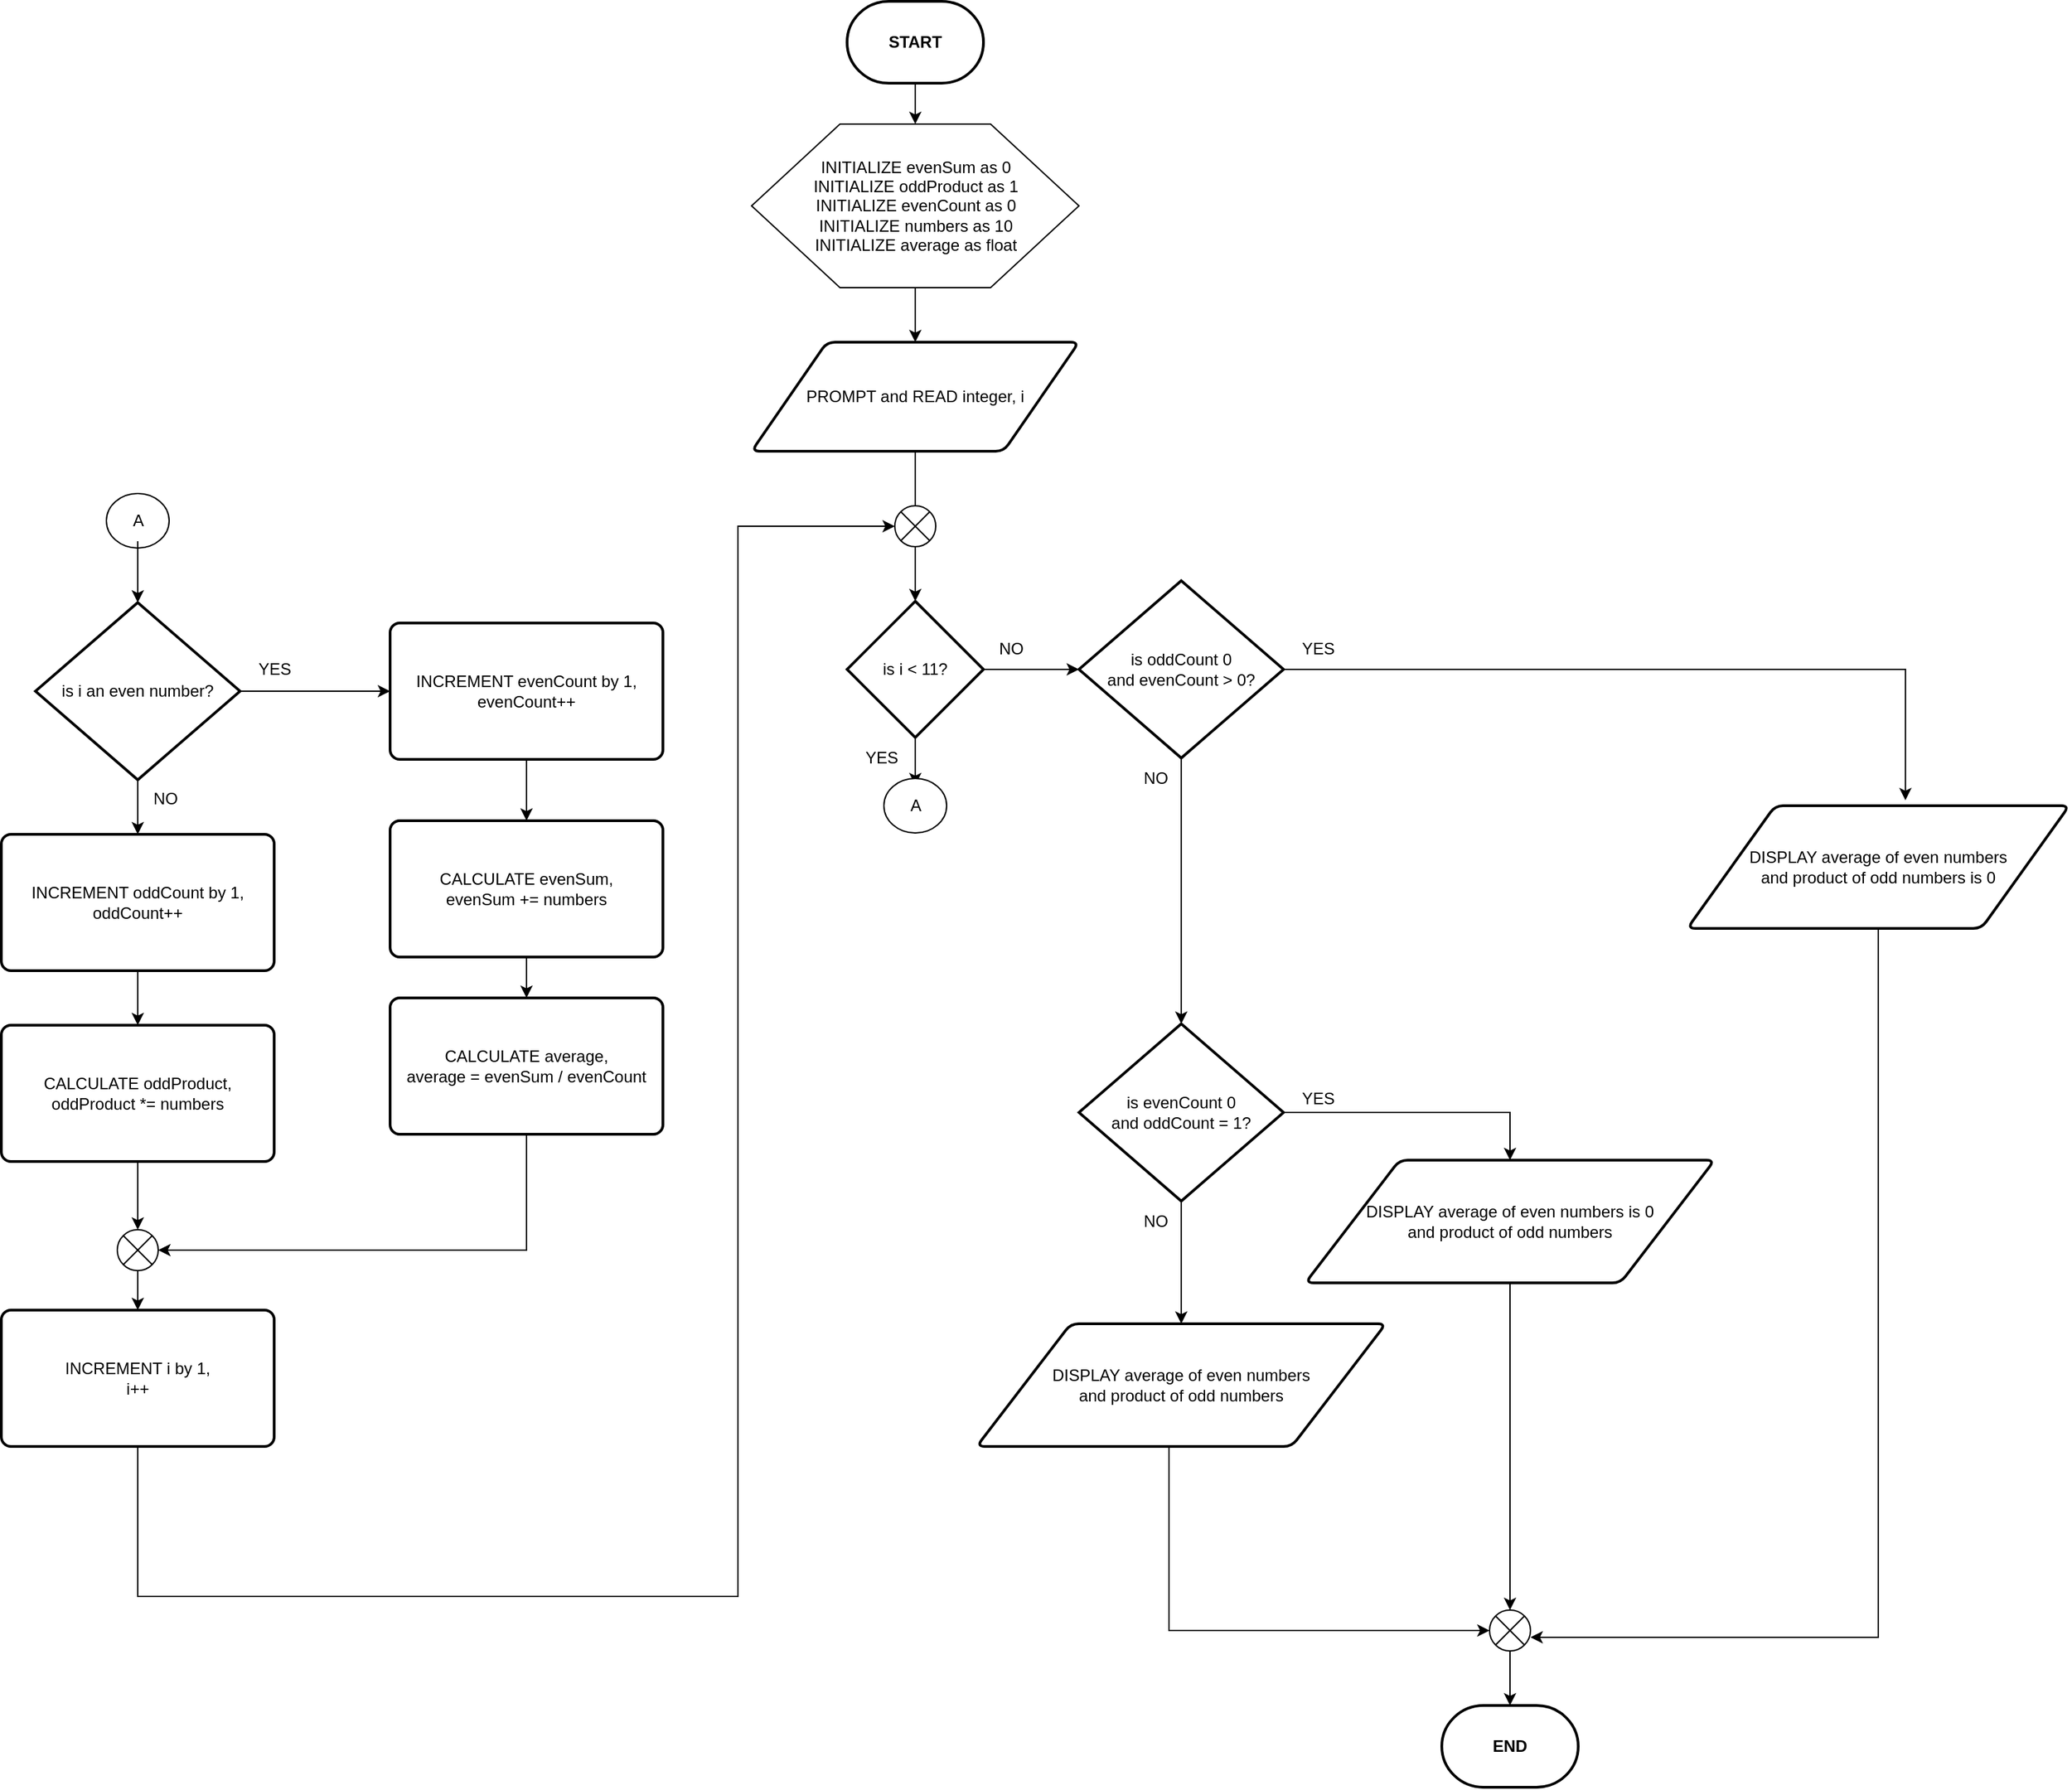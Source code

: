 <mxfile version="21.7.5" type="device" pages="3">
  <diagram id="C5RBs43oDa-KdzZeNtuy" name="Page-1">
    <mxGraphModel dx="1985" dy="2098" grid="1" gridSize="10" guides="1" tooltips="1" connect="1" arrows="1" fold="1" page="1" pageScale="1" pageWidth="827" pageHeight="1169" math="0" shadow="0">
      <root>
        <mxCell id="WIyWlLk6GJQsqaUBKTNV-0" />
        <mxCell id="WIyWlLk6GJQsqaUBKTNV-1" parent="WIyWlLk6GJQsqaUBKTNV-0" />
        <mxCell id="2cAo8hn-__XUa9pAZBkK-10" style="edgeStyle=orthogonalEdgeStyle;rounded=0;orthogonalLoop=1;jettySize=auto;html=1;entryX=0.5;entryY=0;entryDx=0;entryDy=0;" edge="1" parent="WIyWlLk6GJQsqaUBKTNV-1" source="2cAo8hn-__XUa9pAZBkK-0" target="2cAo8hn-__XUa9pAZBkK-2">
          <mxGeometry relative="1" as="geometry" />
        </mxCell>
        <mxCell id="2cAo8hn-__XUa9pAZBkK-0" value="START" style="strokeWidth=2;html=1;shape=mxgraph.flowchart.terminator;whiteSpace=wrap;fontStyle=1" vertex="1" parent="WIyWlLk6GJQsqaUBKTNV-1">
          <mxGeometry x="630" width="100" height="60" as="geometry" />
        </mxCell>
        <mxCell id="2cAo8hn-__XUa9pAZBkK-1" value="END" style="strokeWidth=2;html=1;shape=mxgraph.flowchart.terminator;whiteSpace=wrap;fontStyle=1" vertex="1" parent="WIyWlLk6GJQsqaUBKTNV-1">
          <mxGeometry x="1066" y="1250" width="100" height="60" as="geometry" />
        </mxCell>
        <mxCell id="2cAo8hn-__XUa9pAZBkK-12" style="edgeStyle=orthogonalEdgeStyle;rounded=0;orthogonalLoop=1;jettySize=auto;html=1;" edge="1" parent="WIyWlLk6GJQsqaUBKTNV-1" source="2cAo8hn-__XUa9pAZBkK-2" target="2cAo8hn-__XUa9pAZBkK-4">
          <mxGeometry relative="1" as="geometry" />
        </mxCell>
        <mxCell id="2cAo8hn-__XUa9pAZBkK-2" value="" style="verticalLabelPosition=bottom;verticalAlign=top;html=1;shape=hexagon;perimeter=hexagonPerimeter2;arcSize=6;size=0.27;fontStyle=1" vertex="1" parent="WIyWlLk6GJQsqaUBKTNV-1">
          <mxGeometry x="560" y="90" width="240" height="120" as="geometry" />
        </mxCell>
        <mxCell id="2cAo8hn-__XUa9pAZBkK-3" value="INITIALIZE evenSum as 0&lt;br&gt;INITIALIZE oddProduct as 1&lt;br&gt;INITIALIZE evenCount as 0&lt;br&gt;INITIALIZE numbers as 10&lt;br&gt;INITIALIZE average as float" style="text;html=1;align=center;verticalAlign=middle;resizable=0;points=[];autosize=1;strokeColor=none;fillColor=none;fontStyle=0" vertex="1" parent="WIyWlLk6GJQsqaUBKTNV-1">
          <mxGeometry x="595" y="105" width="170" height="90" as="geometry" />
        </mxCell>
        <mxCell id="2cAo8hn-__XUa9pAZBkK-13" style="edgeStyle=orthogonalEdgeStyle;rounded=0;orthogonalLoop=1;jettySize=auto;html=1;entryX=0.5;entryY=0.467;entryDx=0;entryDy=0;entryPerimeter=0;" edge="1" parent="WIyWlLk6GJQsqaUBKTNV-1" source="2cAo8hn-__XUa9pAZBkK-4" target="2cAo8hn-__XUa9pAZBkK-5">
          <mxGeometry relative="1" as="geometry" />
        </mxCell>
        <mxCell id="2cAo8hn-__XUa9pAZBkK-4" value="PROMPT and READ integer, i" style="shape=parallelogram;html=1;strokeWidth=2;perimeter=parallelogramPerimeter;whiteSpace=wrap;rounded=1;arcSize=12;size=0.23;" vertex="1" parent="WIyWlLk6GJQsqaUBKTNV-1">
          <mxGeometry x="560" y="250" width="240" height="80" as="geometry" />
        </mxCell>
        <mxCell id="2cAo8hn-__XUa9pAZBkK-14" style="edgeStyle=orthogonalEdgeStyle;rounded=0;orthogonalLoop=1;jettySize=auto;html=1;" edge="1" parent="WIyWlLk6GJQsqaUBKTNV-1" source="2cAo8hn-__XUa9pAZBkK-5" target="2cAo8hn-__XUa9pAZBkK-6">
          <mxGeometry relative="1" as="geometry" />
        </mxCell>
        <mxCell id="2cAo8hn-__XUa9pAZBkK-5" value="" style="verticalLabelPosition=bottom;verticalAlign=top;html=1;shape=mxgraph.flowchart.or;" vertex="1" parent="WIyWlLk6GJQsqaUBKTNV-1">
          <mxGeometry x="665" y="370" width="30" height="30" as="geometry" />
        </mxCell>
        <mxCell id="2cAo8hn-__XUa9pAZBkK-15" style="edgeStyle=orthogonalEdgeStyle;rounded=0;orthogonalLoop=1;jettySize=auto;html=1;entryX=0;entryY=0.5;entryDx=0;entryDy=0;entryPerimeter=0;" edge="1" parent="WIyWlLk6GJQsqaUBKTNV-1" source="2cAo8hn-__XUa9pAZBkK-6" target="2cAo8hn-__XUa9pAZBkK-8">
          <mxGeometry relative="1" as="geometry" />
        </mxCell>
        <mxCell id="2cAo8hn-__XUa9pAZBkK-55" style="edgeStyle=orthogonalEdgeStyle;rounded=0;orthogonalLoop=1;jettySize=auto;html=1;" edge="1" parent="WIyWlLk6GJQsqaUBKTNV-1" source="2cAo8hn-__XUa9pAZBkK-6" target="2cAo8hn-__XUa9pAZBkK-54">
          <mxGeometry relative="1" as="geometry" />
        </mxCell>
        <mxCell id="2cAo8hn-__XUa9pAZBkK-6" value="is i &amp;lt; 11?" style="strokeWidth=2;html=1;shape=mxgraph.flowchart.decision;whiteSpace=wrap;" vertex="1" parent="WIyWlLk6GJQsqaUBKTNV-1">
          <mxGeometry x="630" y="440" width="100" height="100" as="geometry" />
        </mxCell>
        <mxCell id="2cAo8hn-__XUa9pAZBkK-16" style="edgeStyle=orthogonalEdgeStyle;rounded=0;orthogonalLoop=1;jettySize=auto;html=1;entryX=0.571;entryY=-0.044;entryDx=0;entryDy=0;entryPerimeter=0;" edge="1" parent="WIyWlLk6GJQsqaUBKTNV-1" source="2cAo8hn-__XUa9pAZBkK-8" target="2cAo8hn-__XUa9pAZBkK-9">
          <mxGeometry relative="1" as="geometry" />
        </mxCell>
        <mxCell id="2cAo8hn-__XUa9pAZBkK-26" style="edgeStyle=orthogonalEdgeStyle;rounded=0;orthogonalLoop=1;jettySize=auto;html=1;entryX=0.5;entryY=0;entryDx=0;entryDy=0;entryPerimeter=0;" edge="1" parent="WIyWlLk6GJQsqaUBKTNV-1" source="2cAo8hn-__XUa9pAZBkK-8" target="2cAo8hn-__XUa9pAZBkK-24">
          <mxGeometry relative="1" as="geometry" />
        </mxCell>
        <mxCell id="2cAo8hn-__XUa9pAZBkK-8" value="is oddCount 0&lt;br&gt;and evenCount &amp;gt; 0?" style="strokeWidth=2;html=1;shape=mxgraph.flowchart.decision;whiteSpace=wrap;" vertex="1" parent="WIyWlLk6GJQsqaUBKTNV-1">
          <mxGeometry x="800" y="425" width="150" height="130" as="geometry" />
        </mxCell>
        <mxCell id="2cAo8hn-__XUa9pAZBkK-51" style="edgeStyle=orthogonalEdgeStyle;rounded=0;orthogonalLoop=1;jettySize=auto;html=1;" edge="1" parent="WIyWlLk6GJQsqaUBKTNV-1">
          <mxGeometry relative="1" as="geometry">
            <mxPoint x="1431.0" y="680" as="sourcePoint" />
            <mxPoint x="1131" y="1200" as="targetPoint" />
            <Array as="points">
              <mxPoint x="1386" y="680" />
              <mxPoint x="1386" y="1200" />
            </Array>
          </mxGeometry>
        </mxCell>
        <mxCell id="2cAo8hn-__XUa9pAZBkK-9" value="DISPLAY average of even numbers&lt;br&gt;and product of odd numbers is 0" style="shape=parallelogram;html=1;strokeWidth=2;perimeter=parallelogramPerimeter;whiteSpace=wrap;rounded=1;arcSize=12;size=0.23;" vertex="1" parent="WIyWlLk6GJQsqaUBKTNV-1">
          <mxGeometry x="1246" y="590" width="280" height="90" as="geometry" />
        </mxCell>
        <mxCell id="2cAo8hn-__XUa9pAZBkK-29" style="edgeStyle=orthogonalEdgeStyle;rounded=0;orthogonalLoop=1;jettySize=auto;html=1;entryX=0.5;entryY=0;entryDx=0;entryDy=0;" edge="1" parent="WIyWlLk6GJQsqaUBKTNV-1" source="2cAo8hn-__XUa9pAZBkK-24" target="2cAo8hn-__XUa9pAZBkK-25">
          <mxGeometry relative="1" as="geometry" />
        </mxCell>
        <mxCell id="2cAo8hn-__XUa9pAZBkK-32" style="edgeStyle=orthogonalEdgeStyle;rounded=0;orthogonalLoop=1;jettySize=auto;html=1;" edge="1" parent="WIyWlLk6GJQsqaUBKTNV-1" source="2cAo8hn-__XUa9pAZBkK-24" target="2cAo8hn-__XUa9pAZBkK-31">
          <mxGeometry relative="1" as="geometry" />
        </mxCell>
        <mxCell id="2cAo8hn-__XUa9pAZBkK-24" value="is evenCount 0&lt;br&gt;and oddCount = 1?" style="strokeWidth=2;html=1;shape=mxgraph.flowchart.decision;whiteSpace=wrap;" vertex="1" parent="WIyWlLk6GJQsqaUBKTNV-1">
          <mxGeometry x="800" y="750" width="150" height="130" as="geometry" />
        </mxCell>
        <mxCell id="2cAo8hn-__XUa9pAZBkK-37" style="edgeStyle=orthogonalEdgeStyle;rounded=0;orthogonalLoop=1;jettySize=auto;html=1;entryX=0.5;entryY=0;entryDx=0;entryDy=0;entryPerimeter=0;" edge="1" parent="WIyWlLk6GJQsqaUBKTNV-1" source="2cAo8hn-__XUa9pAZBkK-25" target="2cAo8hn-__XUa9pAZBkK-33">
          <mxGeometry relative="1" as="geometry" />
        </mxCell>
        <mxCell id="2cAo8hn-__XUa9pAZBkK-25" value="DISPLAY average of even numbers is 0&lt;br&gt;and product of odd numbers" style="shape=parallelogram;html=1;strokeWidth=2;perimeter=parallelogramPerimeter;whiteSpace=wrap;rounded=1;arcSize=12;size=0.23;" vertex="1" parent="WIyWlLk6GJQsqaUBKTNV-1">
          <mxGeometry x="966" y="850" width="300" height="90" as="geometry" />
        </mxCell>
        <mxCell id="2cAo8hn-__XUa9pAZBkK-48" style="edgeStyle=orthogonalEdgeStyle;rounded=0;orthogonalLoop=1;jettySize=auto;html=1;entryX=0;entryY=0.5;entryDx=0;entryDy=0;entryPerimeter=0;" edge="1" parent="WIyWlLk6GJQsqaUBKTNV-1">
          <mxGeometry relative="1" as="geometry">
            <mxPoint x="866" y="1060" as="sourcePoint" />
            <mxPoint x="1101" y="1195" as="targetPoint" />
            <Array as="points">
              <mxPoint x="866" y="1195" />
            </Array>
          </mxGeometry>
        </mxCell>
        <mxCell id="2cAo8hn-__XUa9pAZBkK-31" value="DISPLAY average of even numbers&lt;br&gt;and product of odd numbers" style="shape=parallelogram;html=1;strokeWidth=2;perimeter=parallelogramPerimeter;whiteSpace=wrap;rounded=1;arcSize=12;size=0.23;" vertex="1" parent="WIyWlLk6GJQsqaUBKTNV-1">
          <mxGeometry x="725" y="970" width="300" height="90" as="geometry" />
        </mxCell>
        <mxCell id="2cAo8hn-__XUa9pAZBkK-52" style="edgeStyle=orthogonalEdgeStyle;rounded=0;orthogonalLoop=1;jettySize=auto;html=1;" edge="1" parent="WIyWlLk6GJQsqaUBKTNV-1" source="2cAo8hn-__XUa9pAZBkK-33" target="2cAo8hn-__XUa9pAZBkK-1">
          <mxGeometry relative="1" as="geometry" />
        </mxCell>
        <mxCell id="2cAo8hn-__XUa9pAZBkK-33" value="" style="verticalLabelPosition=bottom;verticalAlign=top;html=1;shape=mxgraph.flowchart.or;" vertex="1" parent="WIyWlLk6GJQsqaUBKTNV-1">
          <mxGeometry x="1101" y="1180" width="30" height="30" as="geometry" />
        </mxCell>
        <mxCell id="2cAo8hn-__XUa9pAZBkK-53" value="" style="verticalLabelPosition=bottom;verticalAlign=top;html=1;shape=mxgraph.flowchart.on-page_reference;" vertex="1" parent="WIyWlLk6GJQsqaUBKTNV-1">
          <mxGeometry x="657" y="570" width="46" height="40" as="geometry" />
        </mxCell>
        <mxCell id="2cAo8hn-__XUa9pAZBkK-54" value="A" style="text;html=1;align=center;verticalAlign=middle;resizable=0;points=[];autosize=1;strokeColor=none;fillColor=none;" vertex="1" parent="WIyWlLk6GJQsqaUBKTNV-1">
          <mxGeometry x="665" y="575" width="30" height="30" as="geometry" />
        </mxCell>
        <mxCell id="2cAo8hn-__XUa9pAZBkK-56" value="NO" style="text;html=1;align=center;verticalAlign=middle;resizable=0;points=[];autosize=1;strokeColor=none;fillColor=none;" vertex="1" parent="WIyWlLk6GJQsqaUBKTNV-1">
          <mxGeometry x="730" y="460" width="40" height="30" as="geometry" />
        </mxCell>
        <mxCell id="2cAo8hn-__XUa9pAZBkK-57" value="YES" style="text;html=1;align=center;verticalAlign=middle;resizable=0;points=[];autosize=1;strokeColor=none;fillColor=none;" vertex="1" parent="WIyWlLk6GJQsqaUBKTNV-1">
          <mxGeometry x="630" y="540" width="50" height="30" as="geometry" />
        </mxCell>
        <mxCell id="2cAo8hn-__XUa9pAZBkK-58" value="NO" style="text;html=1;align=center;verticalAlign=middle;resizable=0;points=[];autosize=1;strokeColor=none;fillColor=none;" vertex="1" parent="WIyWlLk6GJQsqaUBKTNV-1">
          <mxGeometry x="836" y="555" width="40" height="30" as="geometry" />
        </mxCell>
        <mxCell id="2cAo8hn-__XUa9pAZBkK-59" value="YES" style="text;html=1;align=center;verticalAlign=middle;resizable=0;points=[];autosize=1;strokeColor=none;fillColor=none;" vertex="1" parent="WIyWlLk6GJQsqaUBKTNV-1">
          <mxGeometry x="950" y="460" width="50" height="30" as="geometry" />
        </mxCell>
        <mxCell id="2cAo8hn-__XUa9pAZBkK-60" value="NO" style="text;html=1;align=center;verticalAlign=middle;resizable=0;points=[];autosize=1;strokeColor=none;fillColor=none;" vertex="1" parent="WIyWlLk6GJQsqaUBKTNV-1">
          <mxGeometry x="836" y="880" width="40" height="30" as="geometry" />
        </mxCell>
        <mxCell id="2cAo8hn-__XUa9pAZBkK-61" value="YES" style="text;html=1;align=center;verticalAlign=middle;resizable=0;points=[];autosize=1;strokeColor=none;fillColor=none;" vertex="1" parent="WIyWlLk6GJQsqaUBKTNV-1">
          <mxGeometry x="950" y="790" width="50" height="30" as="geometry" />
        </mxCell>
        <mxCell id="2cAo8hn-__XUa9pAZBkK-63" value="" style="verticalLabelPosition=bottom;verticalAlign=top;html=1;shape=mxgraph.flowchart.on-page_reference;" vertex="1" parent="WIyWlLk6GJQsqaUBKTNV-1">
          <mxGeometry x="87" y="361" width="46" height="40" as="geometry" />
        </mxCell>
        <mxCell id="2cAo8hn-__XUa9pAZBkK-67" style="edgeStyle=orthogonalEdgeStyle;rounded=0;orthogonalLoop=1;jettySize=auto;html=1;entryX=0.5;entryY=0;entryDx=0;entryDy=0;entryPerimeter=0;" edge="1" parent="WIyWlLk6GJQsqaUBKTNV-1" source="2cAo8hn-__XUa9pAZBkK-64" target="2cAo8hn-__XUa9pAZBkK-66">
          <mxGeometry relative="1" as="geometry" />
        </mxCell>
        <mxCell id="2cAo8hn-__XUa9pAZBkK-64" value="A" style="text;html=1;align=center;verticalAlign=middle;resizable=0;points=[];autosize=1;strokeColor=none;fillColor=none;" vertex="1" parent="WIyWlLk6GJQsqaUBKTNV-1">
          <mxGeometry x="95" y="366" width="30" height="30" as="geometry" />
        </mxCell>
        <mxCell id="2cAo8hn-__XUa9pAZBkK-69" style="edgeStyle=orthogonalEdgeStyle;rounded=0;orthogonalLoop=1;jettySize=auto;html=1;entryX=0;entryY=0.5;entryDx=0;entryDy=0;" edge="1" parent="WIyWlLk6GJQsqaUBKTNV-1" source="2cAo8hn-__XUa9pAZBkK-66" target="2cAo8hn-__XUa9pAZBkK-68">
          <mxGeometry relative="1" as="geometry" />
        </mxCell>
        <mxCell id="2cAo8hn-__XUa9pAZBkK-77" style="edgeStyle=orthogonalEdgeStyle;rounded=0;orthogonalLoop=1;jettySize=auto;html=1;" edge="1" parent="WIyWlLk6GJQsqaUBKTNV-1" source="2cAo8hn-__XUa9pAZBkK-66" target="2cAo8hn-__XUa9pAZBkK-74">
          <mxGeometry relative="1" as="geometry" />
        </mxCell>
        <mxCell id="2cAo8hn-__XUa9pAZBkK-66" value="is i an even number?" style="strokeWidth=2;html=1;shape=mxgraph.flowchart.decision;whiteSpace=wrap;" vertex="1" parent="WIyWlLk6GJQsqaUBKTNV-1">
          <mxGeometry x="35" y="441" width="150" height="130" as="geometry" />
        </mxCell>
        <mxCell id="2cAo8hn-__XUa9pAZBkK-71" style="edgeStyle=orthogonalEdgeStyle;rounded=0;orthogonalLoop=1;jettySize=auto;html=1;" edge="1" parent="WIyWlLk6GJQsqaUBKTNV-1" source="2cAo8hn-__XUa9pAZBkK-68" target="2cAo8hn-__XUa9pAZBkK-70">
          <mxGeometry relative="1" as="geometry" />
        </mxCell>
        <mxCell id="2cAo8hn-__XUa9pAZBkK-68" value="INCREMENT evenCount by 1,&lt;br&gt;evenCount++" style="rounded=1;whiteSpace=wrap;html=1;absoluteArcSize=1;arcSize=14;strokeWidth=2;" vertex="1" parent="WIyWlLk6GJQsqaUBKTNV-1">
          <mxGeometry x="295" y="456" width="200" height="100" as="geometry" />
        </mxCell>
        <mxCell id="2cAo8hn-__XUa9pAZBkK-73" style="edgeStyle=orthogonalEdgeStyle;rounded=0;orthogonalLoop=1;jettySize=auto;html=1;" edge="1" parent="WIyWlLk6GJQsqaUBKTNV-1" source="2cAo8hn-__XUa9pAZBkK-70" target="2cAo8hn-__XUa9pAZBkK-72">
          <mxGeometry relative="1" as="geometry" />
        </mxCell>
        <mxCell id="2cAo8hn-__XUa9pAZBkK-70" value="CALCULATE evenSum,&lt;br&gt;evenSum += numbers" style="rounded=1;whiteSpace=wrap;html=1;absoluteArcSize=1;arcSize=14;strokeWidth=2;" vertex="1" parent="WIyWlLk6GJQsqaUBKTNV-1">
          <mxGeometry x="295" y="601" width="200" height="100" as="geometry" />
        </mxCell>
        <mxCell id="2cAo8hn-__XUa9pAZBkK-82" style="edgeStyle=orthogonalEdgeStyle;rounded=0;orthogonalLoop=1;jettySize=auto;html=1;entryX=1;entryY=0.5;entryDx=0;entryDy=0;entryPerimeter=0;" edge="1" parent="WIyWlLk6GJQsqaUBKTNV-1" source="2cAo8hn-__XUa9pAZBkK-72" target="2cAo8hn-__XUa9pAZBkK-80">
          <mxGeometry relative="1" as="geometry">
            <Array as="points">
              <mxPoint x="395" y="916" />
            </Array>
          </mxGeometry>
        </mxCell>
        <mxCell id="2cAo8hn-__XUa9pAZBkK-72" value="CALCULATE average,&lt;br&gt;average = evenSum / evenCount" style="rounded=1;whiteSpace=wrap;html=1;absoluteArcSize=1;arcSize=14;strokeWidth=2;" vertex="1" parent="WIyWlLk6GJQsqaUBKTNV-1">
          <mxGeometry x="295" y="731" width="200" height="100" as="geometry" />
        </mxCell>
        <mxCell id="2cAo8hn-__XUa9pAZBkK-79" style="edgeStyle=orthogonalEdgeStyle;rounded=0;orthogonalLoop=1;jettySize=auto;html=1;" edge="1" parent="WIyWlLk6GJQsqaUBKTNV-1" source="2cAo8hn-__XUa9pAZBkK-74" target="2cAo8hn-__XUa9pAZBkK-78">
          <mxGeometry relative="1" as="geometry" />
        </mxCell>
        <mxCell id="2cAo8hn-__XUa9pAZBkK-74" value="INCREMENT oddCount by 1,&lt;br&gt;oddCount++" style="rounded=1;whiteSpace=wrap;html=1;absoluteArcSize=1;arcSize=14;strokeWidth=2;" vertex="1" parent="WIyWlLk6GJQsqaUBKTNV-1">
          <mxGeometry x="10" y="611" width="200" height="100" as="geometry" />
        </mxCell>
        <mxCell id="2cAo8hn-__XUa9pAZBkK-81" style="edgeStyle=orthogonalEdgeStyle;rounded=0;orthogonalLoop=1;jettySize=auto;html=1;entryX=0.5;entryY=0;entryDx=0;entryDy=0;entryPerimeter=0;" edge="1" parent="WIyWlLk6GJQsqaUBKTNV-1" source="2cAo8hn-__XUa9pAZBkK-78" target="2cAo8hn-__XUa9pAZBkK-80">
          <mxGeometry relative="1" as="geometry" />
        </mxCell>
        <mxCell id="2cAo8hn-__XUa9pAZBkK-78" value="CALCULATE oddProduct,&lt;br&gt;oddProduct *= numbers" style="rounded=1;whiteSpace=wrap;html=1;absoluteArcSize=1;arcSize=14;strokeWidth=2;" vertex="1" parent="WIyWlLk6GJQsqaUBKTNV-1">
          <mxGeometry x="10" y="751" width="200" height="100" as="geometry" />
        </mxCell>
        <mxCell id="2cAo8hn-__XUa9pAZBkK-84" style="edgeStyle=orthogonalEdgeStyle;rounded=0;orthogonalLoop=1;jettySize=auto;html=1;" edge="1" parent="WIyWlLk6GJQsqaUBKTNV-1" source="2cAo8hn-__XUa9pAZBkK-80" target="2cAo8hn-__XUa9pAZBkK-83">
          <mxGeometry relative="1" as="geometry" />
        </mxCell>
        <mxCell id="2cAo8hn-__XUa9pAZBkK-80" value="" style="verticalLabelPosition=bottom;verticalAlign=top;html=1;shape=mxgraph.flowchart.or;" vertex="1" parent="WIyWlLk6GJQsqaUBKTNV-1">
          <mxGeometry x="95" y="901" width="30" height="30" as="geometry" />
        </mxCell>
        <mxCell id="2cAo8hn-__XUa9pAZBkK-86" style="edgeStyle=orthogonalEdgeStyle;rounded=0;orthogonalLoop=1;jettySize=auto;html=1;entryX=0;entryY=0.5;entryDx=0;entryDy=0;entryPerimeter=0;" edge="1" parent="WIyWlLk6GJQsqaUBKTNV-1" source="2cAo8hn-__XUa9pAZBkK-83" target="2cAo8hn-__XUa9pAZBkK-5">
          <mxGeometry relative="1" as="geometry">
            <Array as="points">
              <mxPoint x="110" y="1170" />
              <mxPoint x="550" y="1170" />
              <mxPoint x="550" y="385" />
            </Array>
          </mxGeometry>
        </mxCell>
        <mxCell id="2cAo8hn-__XUa9pAZBkK-83" value="INCREMENT i by 1,&lt;br&gt;i++" style="rounded=1;whiteSpace=wrap;html=1;absoluteArcSize=1;arcSize=14;strokeWidth=2;" vertex="1" parent="WIyWlLk6GJQsqaUBKTNV-1">
          <mxGeometry x="10" y="960" width="200" height="100" as="geometry" />
        </mxCell>
        <mxCell id="2cAo8hn-__XUa9pAZBkK-87" value="YES" style="text;html=1;align=center;verticalAlign=middle;resizable=0;points=[];autosize=1;strokeColor=none;fillColor=none;" vertex="1" parent="WIyWlLk6GJQsqaUBKTNV-1">
          <mxGeometry x="185" y="475" width="50" height="30" as="geometry" />
        </mxCell>
        <mxCell id="2cAo8hn-__XUa9pAZBkK-88" value="NO" style="text;html=1;align=center;verticalAlign=middle;resizable=0;points=[];autosize=1;strokeColor=none;fillColor=none;" vertex="1" parent="WIyWlLk6GJQsqaUBKTNV-1">
          <mxGeometry x="110" y="570" width="40" height="30" as="geometry" />
        </mxCell>
      </root>
    </mxGraphModel>
  </diagram>
  <diagram id="zSaUoISG5yeHpvOuAjM1" name="Page-2">
    <mxGraphModel dx="2537" dy="790" grid="1" gridSize="10" guides="1" tooltips="1" connect="1" arrows="1" fold="1" page="1" pageScale="1" pageWidth="850" pageHeight="1100" math="0" shadow="0">
      <root>
        <mxCell id="0" />
        <mxCell id="1" parent="0" />
        <mxCell id="1eYZ0JyH4iG88S3QTBqL-2" style="edgeStyle=orthogonalEdgeStyle;rounded=0;orthogonalLoop=1;jettySize=auto;html=1;" edge="1" parent="1" source="2uk3A2jW9LN2I4UTup_x-1" target="_uOZZDYMNiJ8CbhlgpIc-1">
          <mxGeometry relative="1" as="geometry" />
        </mxCell>
        <mxCell id="2uk3A2jW9LN2I4UTup_x-1" value="&lt;b&gt;START&lt;br&gt;&lt;/b&gt;" style="strokeWidth=2;html=1;shape=mxgraph.flowchart.terminator;whiteSpace=wrap;" vertex="1" parent="1">
          <mxGeometry x="191" y="30" width="100" height="60" as="geometry" />
        </mxCell>
        <mxCell id="2uk3A2jW9LN2I4UTup_x-2" value="&lt;b&gt;END&lt;br&gt;&lt;/b&gt;" style="strokeWidth=2;html=1;shape=mxgraph.flowchart.terminator;whiteSpace=wrap;" vertex="1" parent="1">
          <mxGeometry x="457.5" y="1000" width="100" height="60" as="geometry" />
        </mxCell>
        <mxCell id="AVljGpUYW8sYwbyuOVkh-4" style="edgeStyle=orthogonalEdgeStyle;rounded=0;orthogonalLoop=1;jettySize=auto;html=1;entryX=0.5;entryY=0;entryDx=0;entryDy=0;" edge="1" parent="1" source="_uOZZDYMNiJ8CbhlgpIc-1" target="AVljGpUYW8sYwbyuOVkh-3">
          <mxGeometry relative="1" as="geometry" />
        </mxCell>
        <mxCell id="_uOZZDYMNiJ8CbhlgpIc-1" value="" style="verticalLabelPosition=bottom;verticalAlign=top;html=1;shape=hexagon;perimeter=hexagonPerimeter2;arcSize=6;size=0.27;fontStyle=1" vertex="1" parent="1">
          <mxGeometry x="146" y="120" width="190" height="110" as="geometry" />
        </mxCell>
        <mxCell id="1eYZ0JyH4iG88S3QTBqL-1" value="INITIALIZE 828 as PASSCODE&lt;br&gt;INITIALIZE attempts to 1" style="text;html=1;align=center;verticalAlign=middle;resizable=0;points=[];autosize=1;strokeColor=none;fillColor=none;" vertex="1" parent="1">
          <mxGeometry x="146" y="160" width="190" height="40" as="geometry" />
        </mxCell>
        <mxCell id="CC-3cX3wUePAxSdMJPJV-2" style="edgeStyle=orthogonalEdgeStyle;rounded=0;orthogonalLoop=1;jettySize=auto;html=1;" edge="1" parent="1" source="AVljGpUYW8sYwbyuOVkh-2" target="CC-3cX3wUePAxSdMJPJV-1">
          <mxGeometry relative="1" as="geometry" />
        </mxCell>
        <mxCell id="AVljGpUYW8sYwbyuOVkh-2" value="" style="verticalLabelPosition=bottom;verticalAlign=top;html=1;shape=mxgraph.flowchart.or;" vertex="1" parent="1">
          <mxGeometry x="226" y="390" width="30" height="30" as="geometry" />
        </mxCell>
        <mxCell id="AVljGpUYW8sYwbyuOVkh-5" style="edgeStyle=orthogonalEdgeStyle;rounded=0;orthogonalLoop=1;jettySize=auto;html=1;" edge="1" parent="1" source="AVljGpUYW8sYwbyuOVkh-3" target="AVljGpUYW8sYwbyuOVkh-2">
          <mxGeometry relative="1" as="geometry" />
        </mxCell>
        <mxCell id="AVljGpUYW8sYwbyuOVkh-3" value="PROMPT and READ passcode,&lt;br&gt;passcode" style="shape=parallelogram;html=1;strokeWidth=2;perimeter=parallelogramPerimeter;whiteSpace=wrap;rounded=1;arcSize=12;size=0.23;" vertex="1" parent="1">
          <mxGeometry x="119" y="260" width="245" height="100" as="geometry" />
        </mxCell>
        <mxCell id="CC-3cX3wUePAxSdMJPJV-9" style="edgeStyle=orthogonalEdgeStyle;rounded=0;orthogonalLoop=1;jettySize=auto;html=1;" edge="1" parent="1" source="CC-3cX3wUePAxSdMJPJV-1" target="CC-3cX3wUePAxSdMJPJV-8">
          <mxGeometry relative="1" as="geometry" />
        </mxCell>
        <mxCell id="CC-3cX3wUePAxSdMJPJV-30" style="edgeStyle=orthogonalEdgeStyle;rounded=0;orthogonalLoop=1;jettySize=auto;html=1;entryX=1;entryY=0.5;entryDx=0;entryDy=0;entryPerimeter=0;" edge="1" parent="1" source="CC-3cX3wUePAxSdMJPJV-1" target="CC-3cX3wUePAxSdMJPJV-27">
          <mxGeometry relative="1" as="geometry">
            <Array as="points">
              <mxPoint x="640" y="505" />
              <mxPoint x="640" y="935" />
            </Array>
          </mxGeometry>
        </mxCell>
        <mxCell id="CC-3cX3wUePAxSdMJPJV-1" value="is attempts &amp;lt; 3?" style="strokeWidth=2;html=1;shape=mxgraph.flowchart.decision;whiteSpace=wrap;" vertex="1" parent="1">
          <mxGeometry x="184" y="450" width="114.5" height="110" as="geometry" />
        </mxCell>
        <mxCell id="CC-3cX3wUePAxSdMJPJV-23" style="edgeStyle=orthogonalEdgeStyle;rounded=0;orthogonalLoop=1;jettySize=auto;html=1;" edge="1" parent="1" source="CC-3cX3wUePAxSdMJPJV-3" target="CC-3cX3wUePAxSdMJPJV-5">
          <mxGeometry relative="1" as="geometry" />
        </mxCell>
        <mxCell id="CC-3cX3wUePAxSdMJPJV-3" value="DISPLAY incorrect passcode&lt;br&gt;you have more attempts,&lt;br&gt;3 - attempts" style="shape=parallelogram;html=1;strokeWidth=2;perimeter=parallelogramPerimeter;whiteSpace=wrap;rounded=1;arcSize=12;size=0.23;" vertex="1" parent="1">
          <mxGeometry x="-280" y="350" width="235" height="110" as="geometry" />
        </mxCell>
        <mxCell id="CC-3cX3wUePAxSdMJPJV-24" style="edgeStyle=orthogonalEdgeStyle;rounded=0;orthogonalLoop=1;jettySize=auto;html=1;entryX=0;entryY=0.5;entryDx=0;entryDy=0;entryPerimeter=0;" edge="1" parent="1" source="CC-3cX3wUePAxSdMJPJV-5" target="AVljGpUYW8sYwbyuOVkh-2">
          <mxGeometry relative="1" as="geometry">
            <Array as="points">
              <mxPoint x="-163" y="640" />
              <mxPoint x="57" y="640" />
              <mxPoint x="57" y="405" />
            </Array>
          </mxGeometry>
        </mxCell>
        <mxCell id="CC-3cX3wUePAxSdMJPJV-5" value="attempts++" style="rounded=1;whiteSpace=wrap;html=1;absoluteArcSize=1;arcSize=14;strokeWidth=2;" vertex="1" parent="1">
          <mxGeometry x="-213" y="500" width="100" height="100" as="geometry" />
        </mxCell>
        <mxCell id="CC-3cX3wUePAxSdMJPJV-11" style="edgeStyle=orthogonalEdgeStyle;rounded=0;orthogonalLoop=1;jettySize=auto;html=1;" edge="1" parent="1" source="CC-3cX3wUePAxSdMJPJV-8" target="CC-3cX3wUePAxSdMJPJV-10">
          <mxGeometry relative="1" as="geometry" />
        </mxCell>
        <mxCell id="CC-3cX3wUePAxSdMJPJV-8" value="PROMPT and READ numeric passcode,&lt;br&gt;passcode" style="shape=parallelogram;html=1;strokeWidth=2;perimeter=parallelogramPerimeter;whiteSpace=wrap;rounded=1;arcSize=12;size=0.23;" vertex="1" parent="1">
          <mxGeometry x="90" y="600" width="302" height="120" as="geometry" />
        </mxCell>
        <mxCell id="CC-3cX3wUePAxSdMJPJV-15" style="edgeStyle=orthogonalEdgeStyle;rounded=0;orthogonalLoop=1;jettySize=auto;html=1;" edge="1" parent="1" source="CC-3cX3wUePAxSdMJPJV-10" target="CC-3cX3wUePAxSdMJPJV-14">
          <mxGeometry relative="1" as="geometry" />
        </mxCell>
        <mxCell id="CC-3cX3wUePAxSdMJPJV-26" style="edgeStyle=orthogonalEdgeStyle;rounded=0;orthogonalLoop=1;jettySize=auto;html=1;entryX=0;entryY=0.5;entryDx=0;entryDy=0;" edge="1" parent="1" source="CC-3cX3wUePAxSdMJPJV-10" target="CC-3cX3wUePAxSdMJPJV-25">
          <mxGeometry relative="1" as="geometry" />
        </mxCell>
        <mxCell id="CC-3cX3wUePAxSdMJPJV-10" value="is passcode equal to&lt;br&gt;PASSCODE?" style="strokeWidth=2;html=1;shape=mxgraph.flowchart.decision;whiteSpace=wrap;" vertex="1" parent="1">
          <mxGeometry x="168.62" y="760" width="145.75" height="130" as="geometry" />
        </mxCell>
        <mxCell id="CC-3cX3wUePAxSdMJPJV-18" style="edgeStyle=orthogonalEdgeStyle;rounded=0;orthogonalLoop=1;jettySize=auto;html=1;" edge="1" parent="1" source="CC-3cX3wUePAxSdMJPJV-14" target="CC-3cX3wUePAxSdMJPJV-16">
          <mxGeometry relative="1" as="geometry" />
        </mxCell>
        <mxCell id="CC-3cX3wUePAxSdMJPJV-14" value="DISPLAY ACCESS DENIED!" style="shape=parallelogram;html=1;strokeWidth=2;perimeter=parallelogramPerimeter;whiteSpace=wrap;rounded=1;arcSize=12;size=0.23;" vertex="1" parent="1">
          <mxGeometry x="124" y="920" width="235" height="110" as="geometry" />
        </mxCell>
        <mxCell id="CC-3cX3wUePAxSdMJPJV-16" value="" style="verticalLabelPosition=bottom;verticalAlign=top;html=1;shape=mxgraph.flowchart.on-page_reference;" vertex="1" parent="1">
          <mxGeometry x="211" y="1060" width="60" height="60" as="geometry" />
        </mxCell>
        <mxCell id="CC-3cX3wUePAxSdMJPJV-17" value="A" style="text;html=1;align=center;verticalAlign=middle;resizable=0;points=[];autosize=1;strokeColor=none;fillColor=none;" vertex="1" parent="1">
          <mxGeometry x="226" y="1075" width="30" height="30" as="geometry" />
        </mxCell>
        <mxCell id="CC-3cX3wUePAxSdMJPJV-22" style="edgeStyle=orthogonalEdgeStyle;rounded=0;orthogonalLoop=1;jettySize=auto;html=1;" edge="1" parent="1" source="CC-3cX3wUePAxSdMJPJV-19" target="CC-3cX3wUePAxSdMJPJV-3">
          <mxGeometry relative="1" as="geometry" />
        </mxCell>
        <mxCell id="CC-3cX3wUePAxSdMJPJV-19" value="" style="verticalLabelPosition=bottom;verticalAlign=top;html=1;shape=mxgraph.flowchart.on-page_reference;" vertex="1" parent="1">
          <mxGeometry x="-192.5" y="250" width="60" height="60" as="geometry" />
        </mxCell>
        <mxCell id="CC-3cX3wUePAxSdMJPJV-20" value="A" style="text;html=1;align=center;verticalAlign=middle;resizable=0;points=[];autosize=1;strokeColor=none;fillColor=none;" vertex="1" parent="1">
          <mxGeometry x="-177.5" y="265" width="30" height="30" as="geometry" />
        </mxCell>
        <mxCell id="CC-3cX3wUePAxSdMJPJV-28" style="edgeStyle=orthogonalEdgeStyle;rounded=0;orthogonalLoop=1;jettySize=auto;html=1;entryX=0.5;entryY=0;entryDx=0;entryDy=0;entryPerimeter=0;" edge="1" parent="1" source="CC-3cX3wUePAxSdMJPJV-25" target="CC-3cX3wUePAxSdMJPJV-27">
          <mxGeometry relative="1" as="geometry" />
        </mxCell>
        <mxCell id="CC-3cX3wUePAxSdMJPJV-25" value="DISPLAY ACCESS GRANTED!" style="shape=parallelogram;html=1;strokeWidth=2;perimeter=parallelogramPerimeter;whiteSpace=wrap;rounded=1;arcSize=12;size=0.23;" vertex="1" parent="1">
          <mxGeometry x="390" y="770" width="235" height="110" as="geometry" />
        </mxCell>
        <mxCell id="CC-3cX3wUePAxSdMJPJV-29" style="edgeStyle=orthogonalEdgeStyle;rounded=0;orthogonalLoop=1;jettySize=auto;html=1;entryX=0.5;entryY=0;entryDx=0;entryDy=0;entryPerimeter=0;" edge="1" parent="1" source="CC-3cX3wUePAxSdMJPJV-27" target="2uk3A2jW9LN2I4UTup_x-2">
          <mxGeometry relative="1" as="geometry" />
        </mxCell>
        <mxCell id="CC-3cX3wUePAxSdMJPJV-27" value="" style="verticalLabelPosition=bottom;verticalAlign=top;html=1;shape=mxgraph.flowchart.or;" vertex="1" parent="1">
          <mxGeometry x="492.5" y="920" width="30" height="30" as="geometry" />
        </mxCell>
        <mxCell id="pf2eRNoio0y9z53zkACK-1" value="YES" style="text;html=1;align=center;verticalAlign=middle;resizable=0;points=[];autosize=1;strokeColor=none;fillColor=none;" vertex="1" parent="1">
          <mxGeometry x="298.5" y="480" width="50" height="30" as="geometry" />
        </mxCell>
        <mxCell id="pf2eRNoio0y9z53zkACK-2" value="NO" style="text;html=1;align=center;verticalAlign=middle;resizable=0;points=[];autosize=1;strokeColor=none;fillColor=none;" vertex="1" parent="1">
          <mxGeometry x="200" y="560" width="40" height="30" as="geometry" />
        </mxCell>
        <mxCell id="pf2eRNoio0y9z53zkACK-4" value="YES" style="text;html=1;align=center;verticalAlign=middle;resizable=0;points=[];autosize=1;strokeColor=none;fillColor=none;" vertex="1" parent="1">
          <mxGeometry x="314.37" y="800" width="50" height="30" as="geometry" />
        </mxCell>
        <mxCell id="pf2eRNoio0y9z53zkACK-6" value="NO" style="text;html=1;align=center;verticalAlign=middle;resizable=0;points=[];autosize=1;strokeColor=none;fillColor=none;" vertex="1" parent="1">
          <mxGeometry x="200" y="880" width="40" height="30" as="geometry" />
        </mxCell>
      </root>
    </mxGraphModel>
  </diagram>
  <diagram id="-JAX2Hpm2MM-VXyXRNO_" name="Page-3">
    <mxGraphModel dx="3917" dy="2536" grid="1" gridSize="10" guides="1" tooltips="1" connect="1" arrows="1" fold="1" page="1" pageScale="1" pageWidth="850" pageHeight="1100" math="0" shadow="0">
      <root>
        <mxCell id="0" />
        <mxCell id="1" parent="0" />
        <mxCell id="DHNR9YjNqf1AoPR-M__F-2" style="edgeStyle=orthogonalEdgeStyle;rounded=0;orthogonalLoop=1;jettySize=auto;html=1;entryX=0.5;entryY=0;entryDx=0;entryDy=0;entryPerimeter=0;" edge="1" parent="1" source="rMAIrorEzhCA4giylJwH-2" target="DHNR9YjNqf1AoPR-M__F-1">
          <mxGeometry relative="1" as="geometry" />
        </mxCell>
        <mxCell id="rMAIrorEzhCA4giylJwH-2" value="&lt;b&gt;START&lt;/b&gt;" style="strokeWidth=2;html=1;shape=mxgraph.flowchart.terminator;whiteSpace=wrap;" vertex="1" parent="1">
          <mxGeometry x="195" y="-160" width="100" height="60" as="geometry" />
        </mxCell>
        <mxCell id="rMAIrorEzhCA4giylJwH-3" value="&lt;b&gt;END&lt;/b&gt;" style="strokeWidth=2;html=1;shape=mxgraph.flowchart.terminator;whiteSpace=wrap;" vertex="1" parent="1">
          <mxGeometry x="-201.75" y="1570" width="100" height="60" as="geometry" />
        </mxCell>
        <mxCell id="rI4cwnE-2VUMRHsRp58S-6" style="edgeStyle=orthogonalEdgeStyle;rounded=0;orthogonalLoop=1;jettySize=auto;html=1;entryX=0.5;entryY=0;entryDx=0;entryDy=0;entryPerimeter=0;" edge="1" parent="1" source="rI4cwnE-2VUMRHsRp58S-3" target="rI4cwnE-2VUMRHsRp58S-5">
          <mxGeometry relative="1" as="geometry" />
        </mxCell>
        <mxCell id="rI4cwnE-2VUMRHsRp58S-3" value="PROMPT and GET user&#39;s choice,&lt;br&gt;choice" style="shape=parallelogram;html=1;strokeWidth=2;perimeter=parallelogramPerimeter;whiteSpace=wrap;rounded=1;arcSize=12;size=0.23;" vertex="1" parent="1">
          <mxGeometry x="117.5" y="180" width="255" height="90" as="geometry" />
        </mxCell>
        <mxCell id="rI4cwnE-2VUMRHsRp58S-9" style="edgeStyle=orthogonalEdgeStyle;rounded=0;orthogonalLoop=1;jettySize=auto;html=1;entryX=0.5;entryY=0;entryDx=0;entryDy=0;" edge="1" parent="1" source="rI4cwnE-2VUMRHsRp58S-5" target="rI4cwnE-2VUMRHsRp58S-7">
          <mxGeometry relative="1" as="geometry" />
        </mxCell>
        <mxCell id="rI4cwnE-2VUMRHsRp58S-18" style="edgeStyle=orthogonalEdgeStyle;rounded=0;orthogonalLoop=1;jettySize=auto;html=1;" edge="1" parent="1" source="rI4cwnE-2VUMRHsRp58S-5" target="rI4cwnE-2VUMRHsRp58S-16">
          <mxGeometry relative="1" as="geometry" />
        </mxCell>
        <mxCell id="rI4cwnE-2VUMRHsRp58S-5" value="is choice equal to 1?" style="strokeWidth=2;html=1;shape=mxgraph.flowchart.decision;whiteSpace=wrap;" vertex="1" parent="1">
          <mxGeometry x="177.5" y="310" width="135" height="110" as="geometry" />
        </mxCell>
        <mxCell id="rI4cwnE-2VUMRHsRp58S-11" style="edgeStyle=orthogonalEdgeStyle;rounded=0;orthogonalLoop=1;jettySize=auto;html=1;entryX=0.5;entryY=0;entryDx=0;entryDy=0;" edge="1" parent="1" source="rI4cwnE-2VUMRHsRp58S-7" target="rI4cwnE-2VUMRHsRp58S-10">
          <mxGeometry relative="1" as="geometry" />
        </mxCell>
        <mxCell id="rI4cwnE-2VUMRHsRp58S-7" value="PROMPT and GET the base and exponent,&lt;br&gt;base, exponent" style="shape=parallelogram;html=1;strokeWidth=2;perimeter=parallelogramPerimeter;whiteSpace=wrap;rounded=1;arcSize=12;size=0.23;" vertex="1" parent="1">
          <mxGeometry x="350" y="400" width="360" height="100" as="geometry" />
        </mxCell>
        <mxCell id="rI4cwnE-2VUMRHsRp58S-14" style="edgeStyle=orthogonalEdgeStyle;rounded=0;orthogonalLoop=1;jettySize=auto;html=1;entryX=0.5;entryY=0;entryDx=0;entryDy=0;" edge="1" parent="1" source="rI4cwnE-2VUMRHsRp58S-10" target="rI4cwnE-2VUMRHsRp58S-13">
          <mxGeometry relative="1" as="geometry" />
        </mxCell>
        <mxCell id="rI4cwnE-2VUMRHsRp58S-10" value="CALCULATE result,&lt;br&gt;result = base^exponent" style="rounded=1;whiteSpace=wrap;html=1;absoluteArcSize=1;arcSize=14;strokeWidth=2;" vertex="1" parent="1">
          <mxGeometry x="455" y="540" width="150" height="100" as="geometry" />
        </mxCell>
        <mxCell id="TqmPAoupVp24aiMdTwF0-39" style="edgeStyle=orthogonalEdgeStyle;rounded=0;orthogonalLoop=1;jettySize=auto;html=1;entryX=0.5;entryY=0;entryDx=0;entryDy=0;entryPerimeter=0;" edge="1" parent="1" source="rI4cwnE-2VUMRHsRp58S-13" target="TqmPAoupVp24aiMdTwF0-37">
          <mxGeometry relative="1" as="geometry" />
        </mxCell>
        <mxCell id="rI4cwnE-2VUMRHsRp58S-13" value="DISPLAY result" style="shape=parallelogram;html=1;strokeWidth=2;perimeter=parallelogramPerimeter;whiteSpace=wrap;rounded=1;arcSize=12;size=0.23;" vertex="1" parent="1">
          <mxGeometry x="420" y="670" width="220" height="60" as="geometry" />
        </mxCell>
        <mxCell id="2h7-dAihPzaUTnqT1w54-3" style="edgeStyle=orthogonalEdgeStyle;rounded=0;orthogonalLoop=1;jettySize=auto;html=1;entryX=0;entryY=0.5;entryDx=0;entryDy=0;entryPerimeter=0;" edge="1" parent="1" source="rI4cwnE-2VUMRHsRp58S-16" target="2h7-dAihPzaUTnqT1w54-1">
          <mxGeometry relative="1" as="geometry" />
        </mxCell>
        <mxCell id="vHtcN1U7UnWUYI40mnkr-6" style="edgeStyle=orthogonalEdgeStyle;rounded=0;orthogonalLoop=1;jettySize=auto;html=1;entryX=0.5;entryY=0;entryDx=0;entryDy=0;entryPerimeter=0;" edge="1" parent="1" source="rI4cwnE-2VUMRHsRp58S-16" target="vHtcN1U7UnWUYI40mnkr-5">
          <mxGeometry relative="1" as="geometry" />
        </mxCell>
        <mxCell id="rI4cwnE-2VUMRHsRp58S-16" value="is choice equal to 2?" style="strokeWidth=2;html=1;shape=mxgraph.flowchart.decision;whiteSpace=wrap;" vertex="1" parent="1">
          <mxGeometry x="177.5" y="760" width="135" height="110" as="geometry" />
        </mxCell>
        <mxCell id="pYsSYlFlwqpuDXN8Nm6p-1" value="YES" style="text;html=1;align=center;verticalAlign=middle;resizable=0;points=[];autosize=1;strokeColor=none;fillColor=none;" vertex="1" parent="1">
          <mxGeometry x="308.5" y="340" width="50" height="30" as="geometry" />
        </mxCell>
        <mxCell id="pYsSYlFlwqpuDXN8Nm6p-2" value="NO" style="text;html=1;align=center;verticalAlign=middle;resizable=0;points=[];autosize=1;strokeColor=none;fillColor=none;" vertex="1" parent="1">
          <mxGeometry x="210" y="420" width="40" height="30" as="geometry" />
        </mxCell>
        <mxCell id="2h7-dAihPzaUTnqT1w54-1" value="" style="verticalLabelPosition=bottom;verticalAlign=top;html=1;shape=mxgraph.flowchart.on-page_reference;" vertex="1" parent="1">
          <mxGeometry x="374" y="795" width="46" height="40" as="geometry" />
        </mxCell>
        <mxCell id="2h7-dAihPzaUTnqT1w54-2" value="A" style="text;html=1;align=center;verticalAlign=middle;resizable=0;points=[];autosize=1;strokeColor=none;fillColor=none;" vertex="1" parent="1">
          <mxGeometry x="382" y="800" width="30" height="30" as="geometry" />
        </mxCell>
        <mxCell id="2h7-dAihPzaUTnqT1w54-4" value="" style="verticalLabelPosition=bottom;verticalAlign=top;html=1;shape=mxgraph.flowchart.on-page_reference;" vertex="1" parent="1">
          <mxGeometry x="-485.5" y="40" width="46" height="40" as="geometry" />
        </mxCell>
        <mxCell id="2h7-dAihPzaUTnqT1w54-8" style="edgeStyle=orthogonalEdgeStyle;rounded=0;orthogonalLoop=1;jettySize=auto;html=1;" edge="1" parent="1" source="2h7-dAihPzaUTnqT1w54-5" target="2h7-dAihPzaUTnqT1w54-6">
          <mxGeometry relative="1" as="geometry" />
        </mxCell>
        <mxCell id="2h7-dAihPzaUTnqT1w54-5" value="A" style="text;html=1;align=center;verticalAlign=middle;resizable=0;points=[];autosize=1;strokeColor=none;fillColor=none;" vertex="1" parent="1">
          <mxGeometry x="-477.5" y="45" width="30" height="30" as="geometry" />
        </mxCell>
        <mxCell id="2h7-dAihPzaUTnqT1w54-12" style="edgeStyle=orthogonalEdgeStyle;rounded=0;orthogonalLoop=1;jettySize=auto;html=1;" edge="1" parent="1" source="2h7-dAihPzaUTnqT1w54-6" target="2h7-dAihPzaUTnqT1w54-9">
          <mxGeometry relative="1" as="geometry" />
        </mxCell>
        <mxCell id="2h7-dAihPzaUTnqT1w54-6" value="" style="verticalLabelPosition=bottom;verticalAlign=top;html=1;shape=hexagon;perimeter=hexagonPerimeter2;arcSize=6;size=0.27;" vertex="1" parent="1">
          <mxGeometry x="-541" y="110" width="157" height="90" as="geometry" />
        </mxCell>
        <mxCell id="2h7-dAihPzaUTnqT1w54-7" value="INITIALIZE factorial as 1&lt;br&gt;INITIALIZE count as 1" style="text;html=1;align=center;verticalAlign=middle;resizable=0;points=[];autosize=1;strokeColor=none;fillColor=none;" vertex="1" parent="1">
          <mxGeometry x="-537.5" y="135" width="150" height="40" as="geometry" />
        </mxCell>
        <mxCell id="2h7-dAihPzaUTnqT1w54-13" style="edgeStyle=orthogonalEdgeStyle;rounded=0;orthogonalLoop=1;jettySize=auto;html=1;" edge="1" parent="1" source="2h7-dAihPzaUTnqT1w54-9" target="2h7-dAihPzaUTnqT1w54-10">
          <mxGeometry relative="1" as="geometry" />
        </mxCell>
        <mxCell id="2h7-dAihPzaUTnqT1w54-9" value="PROMPT and GET number, n" style="shape=parallelogram;html=1;strokeWidth=2;perimeter=parallelogramPerimeter;whiteSpace=wrap;rounded=1;arcSize=12;size=0.23;" vertex="1" parent="1">
          <mxGeometry x="-590" y="230" width="255" height="90" as="geometry" />
        </mxCell>
        <mxCell id="2h7-dAihPzaUTnqT1w54-14" style="edgeStyle=orthogonalEdgeStyle;rounded=0;orthogonalLoop=1;jettySize=auto;html=1;" edge="1" parent="1" source="2h7-dAihPzaUTnqT1w54-10" target="2h7-dAihPzaUTnqT1w54-11">
          <mxGeometry relative="1" as="geometry" />
        </mxCell>
        <mxCell id="2h7-dAihPzaUTnqT1w54-26" style="edgeStyle=orthogonalEdgeStyle;rounded=0;orthogonalLoop=1;jettySize=auto;html=1;entryX=-0.006;entryY=0.395;entryDx=0;entryDy=0;entryPerimeter=0;" edge="1" parent="1" source="2h7-dAihPzaUTnqT1w54-10" target="2h7-dAihPzaUTnqT1w54-23">
          <mxGeometry relative="1" as="geometry" />
        </mxCell>
        <mxCell id="2h7-dAihPzaUTnqT1w54-10" value="is i &amp;lt;= n?" style="strokeWidth=2;html=1;shape=mxgraph.flowchart.decision;whiteSpace=wrap;" vertex="1" parent="1">
          <mxGeometry x="-512.5" y="350" width="100" height="100" as="geometry" />
        </mxCell>
        <mxCell id="2h7-dAihPzaUTnqT1w54-16" style="edgeStyle=orthogonalEdgeStyle;rounded=0;orthogonalLoop=1;jettySize=auto;html=1;entryX=0.5;entryY=0;entryDx=0;entryDy=0;" edge="1" parent="1" source="2h7-dAihPzaUTnqT1w54-11" target="2h7-dAihPzaUTnqT1w54-15">
          <mxGeometry relative="1" as="geometry" />
        </mxCell>
        <mxCell id="2h7-dAihPzaUTnqT1w54-11" value="INCREMENT count by 1,&lt;br&gt;count++" style="rounded=1;whiteSpace=wrap;html=1;absoluteArcSize=1;arcSize=14;strokeWidth=2;" vertex="1" parent="1">
          <mxGeometry x="-531.87" y="490" width="138.75" height="100" as="geometry" />
        </mxCell>
        <mxCell id="2h7-dAihPzaUTnqT1w54-18" style="edgeStyle=orthogonalEdgeStyle;rounded=0;orthogonalLoop=1;jettySize=auto;html=1;entryX=0.5;entryY=0;entryDx=0;entryDy=0;" edge="1" parent="1" source="2h7-dAihPzaUTnqT1w54-15" target="2h7-dAihPzaUTnqT1w54-17">
          <mxGeometry relative="1" as="geometry" />
        </mxCell>
        <mxCell id="2h7-dAihPzaUTnqT1w54-15" value="CALCULATE factorial,&lt;br&gt;factorial *= count" style="rounded=1;whiteSpace=wrap;html=1;absoluteArcSize=1;arcSize=14;strokeWidth=2;" vertex="1" parent="1">
          <mxGeometry x="-528.75" y="620" width="132.5" height="100" as="geometry" />
        </mxCell>
        <mxCell id="2h7-dAihPzaUTnqT1w54-28" style="edgeStyle=orthogonalEdgeStyle;rounded=0;orthogonalLoop=1;jettySize=auto;html=1;entryX=0.5;entryY=0;entryDx=0;entryDy=0;entryPerimeter=0;" edge="1" parent="1" source="2h7-dAihPzaUTnqT1w54-17" target="2h7-dAihPzaUTnqT1w54-27">
          <mxGeometry relative="1" as="geometry" />
        </mxCell>
        <mxCell id="2h7-dAihPzaUTnqT1w54-17" value="DISPLAY factorial" style="shape=parallelogram;html=1;strokeWidth=2;perimeter=parallelogramPerimeter;whiteSpace=wrap;rounded=1;arcSize=12;size=0.23;" vertex="1" parent="1">
          <mxGeometry x="-572.5" y="750" width="220" height="60" as="geometry" />
        </mxCell>
        <mxCell id="TqmPAoupVp24aiMdTwF0-16" style="edgeStyle=orthogonalEdgeStyle;rounded=0;orthogonalLoop=1;jettySize=auto;html=1;entryX=0.5;entryY=0;entryDx=0;entryDy=0;entryPerimeter=0;" edge="1" parent="1" source="2h7-dAihPzaUTnqT1w54-19" target="TqmPAoupVp24aiMdTwF0-14">
          <mxGeometry relative="1" as="geometry" />
        </mxCell>
        <mxCell id="2h7-dAihPzaUTnqT1w54-19" value="INCREMENT loop count by 1,&lt;br&gt;i++" style="rounded=1;whiteSpace=wrap;html=1;absoluteArcSize=1;arcSize=14;strokeWidth=2;" vertex="1" parent="1">
          <mxGeometry x="-548.43" y="890" width="171.88" height="100" as="geometry" />
        </mxCell>
        <mxCell id="vHtcN1U7UnWUYI40mnkr-3" style="edgeStyle=orthogonalEdgeStyle;rounded=0;orthogonalLoop=1;jettySize=auto;html=1;" edge="1" parent="1" source="2h7-dAihPzaUTnqT1w54-23" target="vHtcN1U7UnWUYI40mnkr-2">
          <mxGeometry relative="1" as="geometry" />
        </mxCell>
        <mxCell id="2h7-dAihPzaUTnqT1w54-23" value="INCREMENT loop count by 1,&lt;br&gt;i++" style="rounded=1;whiteSpace=wrap;html=1;absoluteArcSize=1;arcSize=14;strokeWidth=2;" vertex="1" parent="1">
          <mxGeometry x="-310.0" y="360" width="171.88" height="100" as="geometry" />
        </mxCell>
        <mxCell id="2h7-dAihPzaUTnqT1w54-29" style="edgeStyle=orthogonalEdgeStyle;rounded=0;orthogonalLoop=1;jettySize=auto;html=1;entryX=0.5;entryY=0;entryDx=0;entryDy=0;" edge="1" parent="1" source="2h7-dAihPzaUTnqT1w54-27" target="2h7-dAihPzaUTnqT1w54-19">
          <mxGeometry relative="1" as="geometry" />
        </mxCell>
        <mxCell id="2h7-dAihPzaUTnqT1w54-27" value="" style="verticalLabelPosition=bottom;verticalAlign=top;html=1;shape=mxgraph.flowchart.or;" vertex="1" parent="1">
          <mxGeometry x="-477.5" y="835" width="30" height="30" as="geometry" />
        </mxCell>
        <mxCell id="vHtcN1U7UnWUYI40mnkr-4" style="edgeStyle=orthogonalEdgeStyle;rounded=0;orthogonalLoop=1;jettySize=auto;html=1;entryX=1;entryY=0.5;entryDx=0;entryDy=0;entryPerimeter=0;" edge="1" parent="1" source="vHtcN1U7UnWUYI40mnkr-2" target="2h7-dAihPzaUTnqT1w54-27">
          <mxGeometry relative="1" as="geometry">
            <Array as="points">
              <mxPoint x="-224" y="850" />
            </Array>
          </mxGeometry>
        </mxCell>
        <mxCell id="vHtcN1U7UnWUYI40mnkr-2" value="BREAK" style="rounded=1;whiteSpace=wrap;html=1;absoluteArcSize=1;arcSize=14;strokeWidth=2;" vertex="1" parent="1">
          <mxGeometry x="-284.06" y="490" width="120" height="60" as="geometry" />
        </mxCell>
        <mxCell id="vHtcN1U7UnWUYI40mnkr-14" style="edgeStyle=orthogonalEdgeStyle;rounded=0;orthogonalLoop=1;jettySize=auto;html=1;entryX=0;entryY=0.5;entryDx=0;entryDy=0;entryPerimeter=0;" edge="1" parent="1" source="vHtcN1U7UnWUYI40mnkr-5" target="vHtcN1U7UnWUYI40mnkr-10">
          <mxGeometry relative="1" as="geometry" />
        </mxCell>
        <mxCell id="vHtcN1U7UnWUYI40mnkr-56" style="edgeStyle=orthogonalEdgeStyle;rounded=0;orthogonalLoop=1;jettySize=auto;html=1;" edge="1" parent="1" source="vHtcN1U7UnWUYI40mnkr-5" target="vHtcN1U7UnWUYI40mnkr-55">
          <mxGeometry relative="1" as="geometry" />
        </mxCell>
        <mxCell id="vHtcN1U7UnWUYI40mnkr-5" value="is choice equal to 2?" style="strokeWidth=2;html=1;shape=mxgraph.flowchart.decision;whiteSpace=wrap;" vertex="1" parent="1">
          <mxGeometry x="177.5" y="930" width="135" height="110" as="geometry" />
        </mxCell>
        <mxCell id="vHtcN1U7UnWUYI40mnkr-8" value="YES" style="text;html=1;align=center;verticalAlign=middle;resizable=0;points=[];autosize=1;strokeColor=none;fillColor=none;" vertex="1" parent="1">
          <mxGeometry x="300" y="790" width="50" height="30" as="geometry" />
        </mxCell>
        <mxCell id="vHtcN1U7UnWUYI40mnkr-9" value="NO" style="text;html=1;align=center;verticalAlign=middle;resizable=0;points=[];autosize=1;strokeColor=none;fillColor=none;" vertex="1" parent="1">
          <mxGeometry x="201.5" y="870" width="40" height="30" as="geometry" />
        </mxCell>
        <mxCell id="vHtcN1U7UnWUYI40mnkr-10" value="" style="verticalLabelPosition=bottom;verticalAlign=top;html=1;shape=mxgraph.flowchart.on-page_reference;" vertex="1" parent="1">
          <mxGeometry x="379" y="965" width="46" height="40" as="geometry" />
        </mxCell>
        <mxCell id="vHtcN1U7UnWUYI40mnkr-11" value="B" style="text;html=1;align=center;verticalAlign=middle;resizable=0;points=[];autosize=1;strokeColor=none;fillColor=none;" vertex="1" parent="1">
          <mxGeometry x="387" y="970" width="30" height="30" as="geometry" />
        </mxCell>
        <mxCell id="vHtcN1U7UnWUYI40mnkr-24" style="edgeStyle=orthogonalEdgeStyle;rounded=0;orthogonalLoop=1;jettySize=auto;html=1;exitX=0.5;exitY=1;exitDx=0;exitDy=0;exitPerimeter=0;entryX=0.5;entryY=0;entryDx=0;entryDy=0;" edge="1" parent="1" source="vHtcN1U7UnWUYI40mnkr-17" target="vHtcN1U7UnWUYI40mnkr-19">
          <mxGeometry relative="1" as="geometry" />
        </mxCell>
        <mxCell id="vHtcN1U7UnWUYI40mnkr-17" value="" style="verticalLabelPosition=bottom;verticalAlign=top;html=1;shape=mxgraph.flowchart.on-page_reference;" vertex="1" parent="1">
          <mxGeometry x="1050" y="40" width="46" height="40" as="geometry" />
        </mxCell>
        <mxCell id="vHtcN1U7UnWUYI40mnkr-18" value="B" style="text;html=1;align=center;verticalAlign=middle;resizable=0;points=[];autosize=1;strokeColor=none;fillColor=none;" vertex="1" parent="1">
          <mxGeometry x="1058" y="45" width="30" height="30" as="geometry" />
        </mxCell>
        <mxCell id="vHtcN1U7UnWUYI40mnkr-26" style="edgeStyle=orthogonalEdgeStyle;rounded=0;orthogonalLoop=1;jettySize=auto;html=1;" edge="1" parent="1" source="vHtcN1U7UnWUYI40mnkr-19" target="vHtcN1U7UnWUYI40mnkr-25">
          <mxGeometry relative="1" as="geometry" />
        </mxCell>
        <mxCell id="vHtcN1U7UnWUYI40mnkr-19" value="PROMPT and GET the constants,&lt;br&gt;a,b,c" style="shape=parallelogram;html=1;strokeWidth=2;perimeter=parallelogramPerimeter;whiteSpace=wrap;rounded=1;arcSize=12;size=0.23;" vertex="1" parent="1">
          <mxGeometry x="942.75" y="120" width="260.5" height="90" as="geometry" />
        </mxCell>
        <mxCell id="vHtcN1U7UnWUYI40mnkr-28" style="edgeStyle=orthogonalEdgeStyle;rounded=0;orthogonalLoop=1;jettySize=auto;html=1;" edge="1" parent="1" source="vHtcN1U7UnWUYI40mnkr-25" target="vHtcN1U7UnWUYI40mnkr-27">
          <mxGeometry relative="1" as="geometry" />
        </mxCell>
        <mxCell id="vHtcN1U7UnWUYI40mnkr-25" value="CALCULATE discriminant,&lt;br&gt;discriminant = b * b - 4 * a * c" style="rounded=1;whiteSpace=wrap;html=1;absoluteArcSize=1;arcSize=14;strokeWidth=2;" vertex="1" parent="1">
          <mxGeometry x="984" y="280" width="178" height="100" as="geometry" />
        </mxCell>
        <mxCell id="vHtcN1U7UnWUYI40mnkr-34" style="edgeStyle=orthogonalEdgeStyle;rounded=0;orthogonalLoop=1;jettySize=auto;html=1;entryX=0.5;entryY=0;entryDx=0;entryDy=0;" edge="1" parent="1" source="vHtcN1U7UnWUYI40mnkr-27" target="vHtcN1U7UnWUYI40mnkr-33">
          <mxGeometry relative="1" as="geometry" />
        </mxCell>
        <mxCell id="vHtcN1U7UnWUYI40mnkr-36" style="edgeStyle=orthogonalEdgeStyle;rounded=0;orthogonalLoop=1;jettySize=auto;html=1;entryX=0.5;entryY=0;entryDx=0;entryDy=0;entryPerimeter=0;" edge="1" parent="1" source="vHtcN1U7UnWUYI40mnkr-27" target="vHtcN1U7UnWUYI40mnkr-35">
          <mxGeometry relative="1" as="geometry" />
        </mxCell>
        <mxCell id="vHtcN1U7UnWUYI40mnkr-27" value="is a and b equal to 0?" style="strokeWidth=2;html=1;shape=mxgraph.flowchart.decision;whiteSpace=wrap;" vertex="1" parent="1">
          <mxGeometry x="1005.5" y="410" width="135" height="110" as="geometry" />
        </mxCell>
        <mxCell id="5I74IrrD8Et23AJXojZq-36" style="edgeStyle=orthogonalEdgeStyle;rounded=0;orthogonalLoop=1;jettySize=auto;html=1;entryX=1;entryY=0.5;entryDx=0;entryDy=0;entryPerimeter=0;" edge="1" parent="1" source="vHtcN1U7UnWUYI40mnkr-33" target="5I74IrrD8Et23AJXojZq-32">
          <mxGeometry relative="1" as="geometry" />
        </mxCell>
        <mxCell id="vHtcN1U7UnWUYI40mnkr-33" value="DISPLAY there is no solution" style="shape=parallelogram;html=1;strokeWidth=2;perimeter=parallelogramPerimeter;whiteSpace=wrap;rounded=1;arcSize=12;size=0.23;" vertex="1" parent="1">
          <mxGeometry x="1540" y="510" width="238" height="80" as="geometry" />
        </mxCell>
        <mxCell id="vHtcN1U7UnWUYI40mnkr-39" style="edgeStyle=orthogonalEdgeStyle;rounded=0;orthogonalLoop=1;jettySize=auto;html=1;entryX=0.5;entryY=0;entryDx=0;entryDy=0;" edge="1" parent="1" source="vHtcN1U7UnWUYI40mnkr-35" target="vHtcN1U7UnWUYI40mnkr-37">
          <mxGeometry relative="1" as="geometry" />
        </mxCell>
        <mxCell id="vHtcN1U7UnWUYI40mnkr-43" style="edgeStyle=orthogonalEdgeStyle;rounded=0;orthogonalLoop=1;jettySize=auto;html=1;" edge="1" parent="1" source="vHtcN1U7UnWUYI40mnkr-35" target="vHtcN1U7UnWUYI40mnkr-42">
          <mxGeometry relative="1" as="geometry" />
        </mxCell>
        <mxCell id="vHtcN1U7UnWUYI40mnkr-35" value="is a equal to 0?" style="strokeWidth=2;html=1;shape=mxgraph.flowchart.decision;whiteSpace=wrap;" vertex="1" parent="1">
          <mxGeometry x="1005.5" y="600" width="135" height="110" as="geometry" />
        </mxCell>
        <mxCell id="vHtcN1U7UnWUYI40mnkr-41" style="edgeStyle=orthogonalEdgeStyle;rounded=0;orthogonalLoop=1;jettySize=auto;html=1;" edge="1" parent="1" source="vHtcN1U7UnWUYI40mnkr-37" target="vHtcN1U7UnWUYI40mnkr-40">
          <mxGeometry relative="1" as="geometry" />
        </mxCell>
        <mxCell id="vHtcN1U7UnWUYI40mnkr-37" value="CALCULATE root1,&lt;br&gt;root1 = -c / b" style="rounded=1;whiteSpace=wrap;html=1;absoluteArcSize=1;arcSize=14;strokeWidth=2;" vertex="1" parent="1">
          <mxGeometry x="1474" y="680" width="130" height="80" as="geometry" />
        </mxCell>
        <mxCell id="5I74IrrD8Et23AJXojZq-35" style="edgeStyle=orthogonalEdgeStyle;rounded=0;orthogonalLoop=1;jettySize=auto;html=1;entryX=0.5;entryY=0;entryDx=0;entryDy=0;entryPerimeter=0;" edge="1" parent="1" source="vHtcN1U7UnWUYI40mnkr-40" target="5I74IrrD8Et23AJXojZq-32">
          <mxGeometry relative="1" as="geometry" />
        </mxCell>
        <mxCell id="vHtcN1U7UnWUYI40mnkr-40" value="DISPLAY one solution found" style="shape=parallelogram;html=1;strokeWidth=2;perimeter=parallelogramPerimeter;whiteSpace=wrap;rounded=1;arcSize=12;size=0.23;" vertex="1" parent="1">
          <mxGeometry x="1420" y="800" width="238" height="80" as="geometry" />
        </mxCell>
        <mxCell id="vHtcN1U7UnWUYI40mnkr-45" style="edgeStyle=orthogonalEdgeStyle;rounded=0;orthogonalLoop=1;jettySize=auto;html=1;entryX=0.5;entryY=0;entryDx=0;entryDy=0;" edge="1" parent="1" source="vHtcN1U7UnWUYI40mnkr-42" target="vHtcN1U7UnWUYI40mnkr-44">
          <mxGeometry relative="1" as="geometry" />
        </mxCell>
        <mxCell id="5I74IrrD8Et23AJXojZq-27" style="edgeStyle=orthogonalEdgeStyle;rounded=0;orthogonalLoop=1;jettySize=auto;html=1;entryX=0.5;entryY=0;entryDx=0;entryDy=0;" edge="1" parent="1" source="vHtcN1U7UnWUYI40mnkr-42" target="5I74IrrD8Et23AJXojZq-26">
          <mxGeometry relative="1" as="geometry" />
        </mxCell>
        <mxCell id="vHtcN1U7UnWUYI40mnkr-42" value="is discriminant &amp;lt; 0?" style="strokeWidth=2;html=1;shape=mxgraph.flowchart.decision;whiteSpace=wrap;" vertex="1" parent="1">
          <mxGeometry x="1005.5" y="880" width="135" height="110" as="geometry" />
        </mxCell>
        <mxCell id="vHtcN1U7UnWUYI40mnkr-47" style="edgeStyle=orthogonalEdgeStyle;rounded=0;orthogonalLoop=1;jettySize=auto;html=1;entryX=0.5;entryY=0;entryDx=0;entryDy=0;" edge="1" parent="1" source="vHtcN1U7UnWUYI40mnkr-44" target="vHtcN1U7UnWUYI40mnkr-46">
          <mxGeometry relative="1" as="geometry" />
        </mxCell>
        <mxCell id="vHtcN1U7UnWUYI40mnkr-44" value="CALCULATE root1,&lt;br&gt;root1 = (-1 * b + sqrt(discriminant)) / 2 * a" style="rounded=1;whiteSpace=wrap;html=1;absoluteArcSize=1;arcSize=14;strokeWidth=2;" vertex="1" parent="1">
          <mxGeometry x="947" y="1040" width="252" height="80" as="geometry" />
        </mxCell>
        <mxCell id="vHtcN1U7UnWUYI40mnkr-49" style="edgeStyle=orthogonalEdgeStyle;rounded=0;orthogonalLoop=1;jettySize=auto;html=1;" edge="1" parent="1" source="vHtcN1U7UnWUYI40mnkr-46" target="vHtcN1U7UnWUYI40mnkr-48">
          <mxGeometry relative="1" as="geometry" />
        </mxCell>
        <mxCell id="vHtcN1U7UnWUYI40mnkr-46" value="CALCULATE root2,&lt;br&gt;root1 = (-1 * b - sqrt(discriminant)) / 2 * a" style="rounded=1;whiteSpace=wrap;html=1;absoluteArcSize=1;arcSize=14;strokeWidth=2;" vertex="1" parent="1">
          <mxGeometry x="947" y="1160" width="252" height="80" as="geometry" />
        </mxCell>
        <mxCell id="TqmPAoupVp24aiMdTwF0-43" style="edgeStyle=orthogonalEdgeStyle;rounded=0;orthogonalLoop=1;jettySize=auto;html=1;entryX=0.5;entryY=0;entryDx=0;entryDy=0;entryPerimeter=0;" edge="1" parent="1" source="vHtcN1U7UnWUYI40mnkr-48" target="TqmPAoupVp24aiMdTwF0-40">
          <mxGeometry relative="1" as="geometry" />
        </mxCell>
        <mxCell id="vHtcN1U7UnWUYI40mnkr-48" value="DISPLAY two solutions found,&lt;br&gt;root1, root2" style="shape=parallelogram;html=1;strokeWidth=2;perimeter=parallelogramPerimeter;whiteSpace=wrap;rounded=1;arcSize=12;size=0.23;" vertex="1" parent="1">
          <mxGeometry x="954" y="1270" width="238" height="80" as="geometry" />
        </mxCell>
        <mxCell id="vHtcN1U7UnWUYI40mnkr-60" style="edgeStyle=orthogonalEdgeStyle;rounded=0;orthogonalLoop=1;jettySize=auto;html=1;entryX=0;entryY=0.5;entryDx=0;entryDy=0;entryPerimeter=0;" edge="1" parent="1" source="vHtcN1U7UnWUYI40mnkr-55" target="vHtcN1U7UnWUYI40mnkr-57">
          <mxGeometry relative="1" as="geometry" />
        </mxCell>
        <mxCell id="5I74IrrD8Et23AJXojZq-3" style="edgeStyle=orthogonalEdgeStyle;rounded=0;orthogonalLoop=1;jettySize=auto;html=1;" edge="1" parent="1" source="vHtcN1U7UnWUYI40mnkr-55" target="5I74IrrD8Et23AJXojZq-1">
          <mxGeometry relative="1" as="geometry" />
        </mxCell>
        <mxCell id="vHtcN1U7UnWUYI40mnkr-55" value="is choice equal to 3?" style="strokeWidth=2;html=1;shape=mxgraph.flowchart.decision;whiteSpace=wrap;" vertex="1" parent="1">
          <mxGeometry x="177.5" y="1100" width="135" height="110" as="geometry" />
        </mxCell>
        <mxCell id="vHtcN1U7UnWUYI40mnkr-57" value="" style="verticalLabelPosition=bottom;verticalAlign=top;html=1;shape=mxgraph.flowchart.on-page_reference;" vertex="1" parent="1">
          <mxGeometry x="382" y="1135" width="46" height="40" as="geometry" />
        </mxCell>
        <mxCell id="vHtcN1U7UnWUYI40mnkr-58" value="C" style="text;html=1;align=center;verticalAlign=middle;resizable=0;points=[];autosize=1;strokeColor=none;fillColor=none;" vertex="1" parent="1">
          <mxGeometry x="390" y="1140" width="30" height="30" as="geometry" />
        </mxCell>
        <mxCell id="vHtcN1U7UnWUYI40mnkr-65" style="edgeStyle=orthogonalEdgeStyle;rounded=0;orthogonalLoop=1;jettySize=auto;html=1;exitX=0.5;exitY=1;exitDx=0;exitDy=0;exitPerimeter=0;" edge="1" parent="1" source="vHtcN1U7UnWUYI40mnkr-61" target="vHtcN1U7UnWUYI40mnkr-63">
          <mxGeometry relative="1" as="geometry" />
        </mxCell>
        <mxCell id="vHtcN1U7UnWUYI40mnkr-61" value="" style="verticalLabelPosition=bottom;verticalAlign=top;html=1;shape=mxgraph.flowchart.on-page_reference;" vertex="1" parent="1">
          <mxGeometry x="-174.75" y="1310" width="46" height="40" as="geometry" />
        </mxCell>
        <mxCell id="vHtcN1U7UnWUYI40mnkr-62" value="C" style="text;html=1;align=center;verticalAlign=middle;resizable=0;points=[];autosize=1;strokeColor=none;fillColor=none;" vertex="1" parent="1">
          <mxGeometry x="-166.75" y="1315" width="30" height="30" as="geometry" />
        </mxCell>
        <mxCell id="TqmPAoupVp24aiMdTwF0-10" style="edgeStyle=orthogonalEdgeStyle;rounded=0;orthogonalLoop=1;jettySize=auto;html=1;entryX=0.5;entryY=0;entryDx=0;entryDy=0;entryPerimeter=0;" edge="1" parent="1" source="vHtcN1U7UnWUYI40mnkr-63" target="TqmPAoupVp24aiMdTwF0-9">
          <mxGeometry relative="1" as="geometry" />
        </mxCell>
        <mxCell id="vHtcN1U7UnWUYI40mnkr-63" value="DISPLAY thank you for using ScarMath!" style="shape=parallelogram;html=1;strokeWidth=2;perimeter=parallelogramPerimeter;whiteSpace=wrap;rounded=1;arcSize=12;size=0.23;" vertex="1" parent="1">
          <mxGeometry x="-303" y="1380" width="302.5" height="90" as="geometry" />
        </mxCell>
        <mxCell id="TqmPAoupVp24aiMdTwF0-34" style="edgeStyle=orthogonalEdgeStyle;rounded=0;orthogonalLoop=1;jettySize=auto;html=1;entryX=0.5;entryY=0;entryDx=0;entryDy=0;entryPerimeter=0;" edge="1" parent="1" source="5I74IrrD8Et23AJXojZq-1" target="TqmPAoupVp24aiMdTwF0-32">
          <mxGeometry relative="1" as="geometry" />
        </mxCell>
        <mxCell id="5I74IrrD8Et23AJXojZq-1" value="DISPLAY please enter numbers 1 - 4 only" style="shape=parallelogram;html=1;strokeWidth=2;perimeter=parallelogramPerimeter;whiteSpace=wrap;rounded=1;arcSize=12;size=0.23;" vertex="1" parent="1">
          <mxGeometry x="91.88" y="1250" width="306.25" height="90" as="geometry" />
        </mxCell>
        <mxCell id="5I74IrrD8Et23AJXojZq-16" value="YES" style="text;html=1;align=center;verticalAlign=middle;resizable=0;points=[];autosize=1;strokeColor=none;fillColor=none;" vertex="1" parent="1">
          <mxGeometry x="-411.5" y="370" width="50" height="30" as="geometry" />
        </mxCell>
        <mxCell id="5I74IrrD8Et23AJXojZq-17" value="NO" style="text;html=1;align=center;verticalAlign=middle;resizable=0;points=[];autosize=1;strokeColor=none;fillColor=none;" vertex="1" parent="1">
          <mxGeometry x="-510" y="450" width="40" height="30" as="geometry" />
        </mxCell>
        <mxCell id="5I74IrrD8Et23AJXojZq-18" value="YES" style="text;html=1;align=center;verticalAlign=middle;resizable=0;points=[];autosize=1;strokeColor=none;fillColor=none;" vertex="1" parent="1">
          <mxGeometry x="300" y="955" width="50" height="30" as="geometry" />
        </mxCell>
        <mxCell id="5I74IrrD8Et23AJXojZq-19" value="NO" style="text;html=1;align=center;verticalAlign=middle;resizable=0;points=[];autosize=1;strokeColor=none;fillColor=none;" vertex="1" parent="1">
          <mxGeometry x="201.5" y="1035" width="40" height="30" as="geometry" />
        </mxCell>
        <mxCell id="5I74IrrD8Et23AJXojZq-20" value="YES" style="text;html=1;align=center;verticalAlign=middle;resizable=0;points=[];autosize=1;strokeColor=none;fillColor=none;" vertex="1" parent="1">
          <mxGeometry x="300" y="1130" width="50" height="30" as="geometry" />
        </mxCell>
        <mxCell id="5I74IrrD8Et23AJXojZq-21" value="NO" style="text;html=1;align=center;verticalAlign=middle;resizable=0;points=[];autosize=1;strokeColor=none;fillColor=none;" vertex="1" parent="1">
          <mxGeometry x="201.5" y="1210" width="40" height="30" as="geometry" />
        </mxCell>
        <mxCell id="5I74IrrD8Et23AJXojZq-22" value="YES" style="text;html=1;align=center;verticalAlign=middle;resizable=0;points=[];autosize=1;strokeColor=none;fillColor=none;" vertex="1" parent="1">
          <mxGeometry x="1128.5" y="630" width="50" height="30" as="geometry" />
        </mxCell>
        <mxCell id="5I74IrrD8Et23AJXojZq-23" value="NO" style="text;html=1;align=center;verticalAlign=middle;resizable=0;points=[];autosize=1;strokeColor=none;fillColor=none;" vertex="1" parent="1">
          <mxGeometry x="1030" y="710" width="40" height="30" as="geometry" />
        </mxCell>
        <mxCell id="5I74IrrD8Et23AJXojZq-24" value="YES" style="text;html=1;align=center;verticalAlign=middle;resizable=0;points=[];autosize=1;strokeColor=none;fillColor=none;" vertex="1" parent="1">
          <mxGeometry x="1128.5" y="440" width="50" height="30" as="geometry" />
        </mxCell>
        <mxCell id="5I74IrrD8Et23AJXojZq-25" value="NO" style="text;html=1;align=center;verticalAlign=middle;resizable=0;points=[];autosize=1;strokeColor=none;fillColor=none;" vertex="1" parent="1">
          <mxGeometry x="1030" y="520" width="40" height="30" as="geometry" />
        </mxCell>
        <mxCell id="5I74IrrD8Et23AJXojZq-34" style="edgeStyle=orthogonalEdgeStyle;rounded=0;orthogonalLoop=1;jettySize=auto;html=1;entryX=0.5;entryY=0;entryDx=0;entryDy=0;entryPerimeter=0;" edge="1" parent="1" source="5I74IrrD8Et23AJXojZq-26" target="5I74IrrD8Et23AJXojZq-28">
          <mxGeometry relative="1" as="geometry" />
        </mxCell>
        <mxCell id="5I74IrrD8Et23AJXojZq-26" value="DISPLAY there are no real roots" style="shape=parallelogram;html=1;strokeWidth=2;perimeter=parallelogramPerimeter;whiteSpace=wrap;rounded=1;arcSize=12;size=0.23;" vertex="1" parent="1">
          <mxGeometry x="1220" y="960" width="238" height="80" as="geometry" />
        </mxCell>
        <mxCell id="TqmPAoupVp24aiMdTwF0-42" style="edgeStyle=orthogonalEdgeStyle;rounded=0;orthogonalLoop=1;jettySize=auto;html=1;entryX=1;entryY=0.5;entryDx=0;entryDy=0;entryPerimeter=0;" edge="1" parent="1" source="5I74IrrD8Et23AJXojZq-28" target="TqmPAoupVp24aiMdTwF0-40">
          <mxGeometry relative="1" as="geometry" />
        </mxCell>
        <mxCell id="5I74IrrD8Et23AJXojZq-28" value="" style="verticalLabelPosition=bottom;verticalAlign=top;html=1;shape=mxgraph.flowchart.or;" vertex="1" parent="1">
          <mxGeometry x="1324" y="1400" width="30" height="30" as="geometry" />
        </mxCell>
        <mxCell id="5I74IrrD8Et23AJXojZq-37" style="edgeStyle=orthogonalEdgeStyle;rounded=0;orthogonalLoop=1;jettySize=auto;html=1;exitX=0;exitY=0.5;exitDx=0;exitDy=0;exitPerimeter=0;entryX=1;entryY=0.5;entryDx=0;entryDy=0;entryPerimeter=0;" edge="1" parent="1" source="5I74IrrD8Et23AJXojZq-32" target="5I74IrrD8Et23AJXojZq-28">
          <mxGeometry relative="1" as="geometry" />
        </mxCell>
        <mxCell id="5I74IrrD8Et23AJXojZq-32" value="" style="verticalLabelPosition=bottom;verticalAlign=top;html=1;shape=mxgraph.flowchart.or;" vertex="1" parent="1">
          <mxGeometry x="1524" y="1400" width="30" height="30" as="geometry" />
        </mxCell>
        <mxCell id="5I74IrrD8Et23AJXojZq-39" value="YES" style="text;html=1;align=center;verticalAlign=middle;resizable=0;points=[];autosize=1;strokeColor=none;fillColor=none;" vertex="1" parent="1">
          <mxGeometry x="1138.5" y="910" width="50" height="30" as="geometry" />
        </mxCell>
        <mxCell id="5I74IrrD8Et23AJXojZq-40" value="NO" style="text;html=1;align=center;verticalAlign=middle;resizable=0;points=[];autosize=1;strokeColor=none;fillColor=none;" vertex="1" parent="1">
          <mxGeometry x="1040" y="990" width="40" height="30" as="geometry" />
        </mxCell>
        <mxCell id="48AFSIEWqDW7JCnG5Q9u-1" style="edgeStyle=orthogonalEdgeStyle;rounded=0;orthogonalLoop=1;jettySize=auto;html=1;entryX=0.5;entryY=0;entryDx=0;entryDy=0;entryPerimeter=0;" edge="1" parent="1" source="DHNR9YjNqf1AoPR-M__F-1" target="DHNR9YjNqf1AoPR-M__F-3">
          <mxGeometry relative="1" as="geometry" />
        </mxCell>
        <mxCell id="DHNR9YjNqf1AoPR-M__F-1" value="" style="verticalLabelPosition=bottom;verticalAlign=top;html=1;shape=mxgraph.flowchart.or;" vertex="1" parent="1">
          <mxGeometry x="230" y="-60" width="30" height="30" as="geometry" />
        </mxCell>
        <mxCell id="48AFSIEWqDW7JCnG5Q9u-2" style="edgeStyle=orthogonalEdgeStyle;rounded=0;orthogonalLoop=1;jettySize=auto;html=1;" edge="1" parent="1" source="DHNR9YjNqf1AoPR-M__F-3" target="rI4cwnE-2VUMRHsRp58S-3">
          <mxGeometry relative="1" as="geometry" />
        </mxCell>
        <mxCell id="TqmPAoupVp24aiMdTwF0-30" style="edgeStyle=orthogonalEdgeStyle;rounded=0;orthogonalLoop=1;jettySize=auto;html=1;entryX=0;entryY=0.5;entryDx=0;entryDy=0;entryPerimeter=0;" edge="1" parent="1" source="DHNR9YjNqf1AoPR-M__F-3" target="TqmPAoupVp24aiMdTwF0-27">
          <mxGeometry relative="1" as="geometry" />
        </mxCell>
        <mxCell id="DHNR9YjNqf1AoPR-M__F-3" value="is choice not equal to 4?" style="strokeWidth=2;html=1;shape=mxgraph.flowchart.decision;whiteSpace=wrap;" vertex="1" parent="1">
          <mxGeometry x="163.75" y="10" width="162.49" height="125" as="geometry" />
        </mxCell>
        <mxCell id="TqmPAoupVp24aiMdTwF0-1" value="NO" style="text;html=1;align=center;verticalAlign=middle;resizable=0;points=[];autosize=1;strokeColor=none;fillColor=none;" vertex="1" parent="1">
          <mxGeometry x="210" y="130" width="40" height="30" as="geometry" />
        </mxCell>
        <mxCell id="TqmPAoupVp24aiMdTwF0-11" style="edgeStyle=orthogonalEdgeStyle;rounded=0;orthogonalLoop=1;jettySize=auto;html=1;" edge="1" parent="1" source="TqmPAoupVp24aiMdTwF0-9" target="rMAIrorEzhCA4giylJwH-3">
          <mxGeometry relative="1" as="geometry" />
        </mxCell>
        <mxCell id="TqmPAoupVp24aiMdTwF0-9" value="" style="verticalLabelPosition=bottom;verticalAlign=top;html=1;shape=mxgraph.flowchart.or;" vertex="1" parent="1">
          <mxGeometry x="-166.75" y="1510" width="30" height="30" as="geometry" />
        </mxCell>
        <mxCell id="TqmPAoupVp24aiMdTwF0-14" value="" style="verticalLabelPosition=bottom;verticalAlign=top;html=1;shape=mxgraph.flowchart.on-page_reference;" vertex="1" parent="1">
          <mxGeometry x="-485.49" y="1040" width="46" height="40" as="geometry" />
        </mxCell>
        <mxCell id="TqmPAoupVp24aiMdTwF0-15" value="X" style="text;html=1;align=center;verticalAlign=middle;resizable=0;points=[];autosize=1;strokeColor=none;fillColor=none;" vertex="1" parent="1">
          <mxGeometry x="-477.49" y="1045" width="30" height="30" as="geometry" />
        </mxCell>
        <mxCell id="TqmPAoupVp24aiMdTwF0-36" style="edgeStyle=orthogonalEdgeStyle;rounded=0;orthogonalLoop=1;jettySize=auto;html=1;exitX=1;exitY=0.5;exitDx=0;exitDy=0;exitPerimeter=0;entryX=0;entryY=0.5;entryDx=0;entryDy=0;entryPerimeter=0;" edge="1" parent="1" source="TqmPAoupVp24aiMdTwF0-18" target="DHNR9YjNqf1AoPR-M__F-1">
          <mxGeometry relative="1" as="geometry" />
        </mxCell>
        <mxCell id="TqmPAoupVp24aiMdTwF0-18" value="" style="verticalLabelPosition=bottom;verticalAlign=top;html=1;shape=mxgraph.flowchart.on-page_reference;" vertex="1" parent="1">
          <mxGeometry x="60" y="-65" width="46" height="40" as="geometry" />
        </mxCell>
        <mxCell id="TqmPAoupVp24aiMdTwF0-19" value="X" style="text;html=1;align=center;verticalAlign=middle;resizable=0;points=[];autosize=1;strokeColor=none;fillColor=none;" vertex="1" parent="1">
          <mxGeometry x="68" y="-60" width="30" height="30" as="geometry" />
        </mxCell>
        <mxCell id="TqmPAoupVp24aiMdTwF0-25" style="edgeStyle=orthogonalEdgeStyle;rounded=0;orthogonalLoop=1;jettySize=auto;html=1;exitX=0;exitY=0.5;exitDx=0;exitDy=0;exitPerimeter=0;entryX=1;entryY=0.5;entryDx=0;entryDy=0;entryPerimeter=0;" edge="1" parent="1" source="TqmPAoupVp24aiMdTwF0-22" target="TqmPAoupVp24aiMdTwF0-9">
          <mxGeometry relative="1" as="geometry" />
        </mxCell>
        <mxCell id="TqmPAoupVp24aiMdTwF0-22" value="" style="verticalLabelPosition=bottom;verticalAlign=top;html=1;shape=mxgraph.flowchart.on-page_reference;" vertex="1" parent="1">
          <mxGeometry x="-46.5" y="1505" width="46" height="40" as="geometry" />
        </mxCell>
        <mxCell id="TqmPAoupVp24aiMdTwF0-23" value="Y" style="text;html=1;align=center;verticalAlign=middle;resizable=0;points=[];autosize=1;strokeColor=none;fillColor=none;" vertex="1" parent="1">
          <mxGeometry x="-38.5" y="1510" width="30" height="30" as="geometry" />
        </mxCell>
        <mxCell id="TqmPAoupVp24aiMdTwF0-27" value="" style="verticalLabelPosition=bottom;verticalAlign=top;html=1;shape=mxgraph.flowchart.on-page_reference;" vertex="1" parent="1">
          <mxGeometry x="387" y="52.5" width="46" height="40" as="geometry" />
        </mxCell>
        <mxCell id="TqmPAoupVp24aiMdTwF0-28" value="Y" style="text;html=1;align=center;verticalAlign=middle;resizable=0;points=[];autosize=1;strokeColor=none;fillColor=none;" vertex="1" parent="1">
          <mxGeometry x="395" y="57.5" width="30" height="30" as="geometry" />
        </mxCell>
        <mxCell id="TqmPAoupVp24aiMdTwF0-31" value="YES" style="text;html=1;align=center;verticalAlign=middle;resizable=0;points=[];autosize=1;strokeColor=none;fillColor=none;" vertex="1" parent="1">
          <mxGeometry x="312.5" y="50" width="50" height="30" as="geometry" />
        </mxCell>
        <mxCell id="TqmPAoupVp24aiMdTwF0-32" value="" style="verticalLabelPosition=bottom;verticalAlign=top;html=1;shape=mxgraph.flowchart.on-page_reference;" vertex="1" parent="1">
          <mxGeometry x="222" y="1380" width="46" height="40" as="geometry" />
        </mxCell>
        <mxCell id="TqmPAoupVp24aiMdTwF0-33" value="X" style="text;html=1;align=center;verticalAlign=middle;resizable=0;points=[];autosize=1;strokeColor=none;fillColor=none;" vertex="1" parent="1">
          <mxGeometry x="230" y="1385" width="30" height="30" as="geometry" />
        </mxCell>
        <mxCell id="TqmPAoupVp24aiMdTwF0-37" value="" style="verticalLabelPosition=bottom;verticalAlign=top;html=1;shape=mxgraph.flowchart.on-page_reference;" vertex="1" parent="1">
          <mxGeometry x="507" y="760" width="46" height="40" as="geometry" />
        </mxCell>
        <mxCell id="TqmPAoupVp24aiMdTwF0-38" value="X" style="text;html=1;align=center;verticalAlign=middle;resizable=0;points=[];autosize=1;strokeColor=none;fillColor=none;" vertex="1" parent="1">
          <mxGeometry x="515" y="765" width="30" height="30" as="geometry" />
        </mxCell>
        <mxCell id="TqmPAoupVp24aiMdTwF0-40" value="" style="verticalLabelPosition=bottom;verticalAlign=top;html=1;shape=mxgraph.flowchart.on-page_reference;" vertex="1" parent="1">
          <mxGeometry x="1050" y="1395" width="46" height="40" as="geometry" />
        </mxCell>
        <mxCell id="TqmPAoupVp24aiMdTwF0-41" value="X" style="text;html=1;align=center;verticalAlign=middle;resizable=0;points=[];autosize=1;strokeColor=none;fillColor=none;" vertex="1" parent="1">
          <mxGeometry x="1058" y="1400" width="30" height="30" as="geometry" />
        </mxCell>
      </root>
    </mxGraphModel>
  </diagram>
</mxfile>
